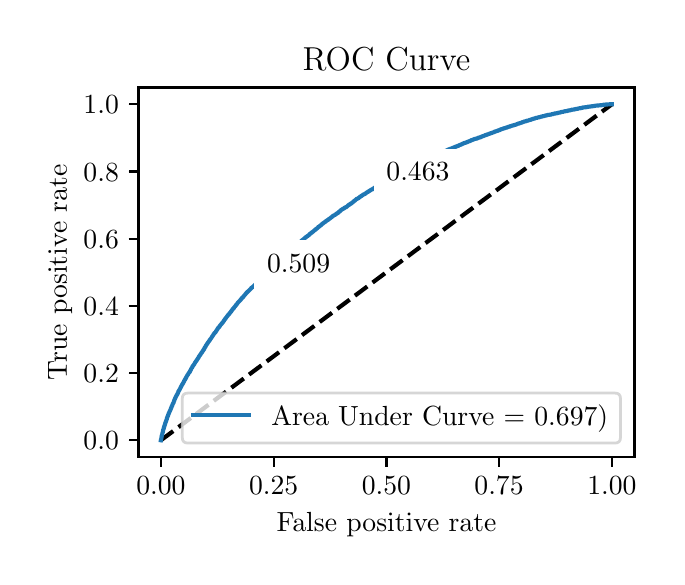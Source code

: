 \begingroup%
\makeatletter%
\begin{pgfpicture}%
\pgfpathrectangle{\pgfpointorigin}{\pgfqpoint{3.144in}{2.646in}}%
\pgfusepath{use as bounding box, clip}%
\begin{pgfscope}%
\pgfsetbuttcap%
\pgfsetmiterjoin%
\definecolor{currentfill}{rgb}{1.0,1.0,1.0}%
\pgfsetfillcolor{currentfill}%
\pgfsetlinewidth{0.0pt}%
\definecolor{currentstroke}{rgb}{1.0,1.0,1.0}%
\pgfsetstrokecolor{currentstroke}%
\pgfsetdash{}{0pt}%
\pgfpathmoveto{\pgfqpoint{0.0in}{0.0in}}%
\pgfpathlineto{\pgfqpoint{3.144in}{0.0in}}%
\pgfpathlineto{\pgfqpoint{3.144in}{2.646in}}%
\pgfpathlineto{\pgfqpoint{0.0in}{2.646in}}%
\pgfpathlineto{\pgfqpoint{0.0in}{0.0in}}%
\pgfpathclose%
\pgfusepath{fill}%
\end{pgfscope}%
\begin{pgfscope}%
\pgfsetbuttcap%
\pgfsetmiterjoin%
\definecolor{currentfill}{rgb}{1.0,1.0,1.0}%
\pgfsetfillcolor{currentfill}%
\pgfsetlinewidth{0.0pt}%
\definecolor{currentstroke}{rgb}{0.0,0.0,0.0}%
\pgfsetstrokecolor{currentstroke}%
\pgfsetstrokeopacity{0.0}%
\pgfsetdash{}{0pt}%
\pgfpathmoveto{\pgfqpoint{0.554in}{0.499in}}%
\pgfpathlineto{\pgfqpoint{3.034in}{0.499in}}%
\pgfpathlineto{\pgfqpoint{3.034in}{2.347in}}%
\pgfpathlineto{\pgfqpoint{0.554in}{2.347in}}%
\pgfpathlineto{\pgfqpoint{0.554in}{0.499in}}%
\pgfpathclose%
\pgfusepath{fill}%
\end{pgfscope}%
\begin{pgfscope}%
\pgfsetbuttcap%
\pgfsetroundjoin%
\definecolor{currentfill}{rgb}{0.0,0.0,0.0}%
\pgfsetfillcolor{currentfill}%
\pgfsetlinewidth{0.803pt}%
\definecolor{currentstroke}{rgb}{0.0,0.0,0.0}%
\pgfsetstrokecolor{currentstroke}%
\pgfsetdash{}{0pt}%
\pgfsys@defobject{currentmarker}{\pgfqpoint{0.0in}{-0.049in}}{\pgfqpoint{0.0in}{0.0in}}{%
\pgfpathmoveto{\pgfqpoint{0.0in}{0.0in}}%
\pgfpathlineto{\pgfqpoint{0.0in}{-0.049in}}%
\pgfusepath{stroke,fill}%
}%
\begin{pgfscope}%
\pgfsys@transformshift{0.666in}{0.499in}%
\pgfsys@useobject{currentmarker}{}%
\end{pgfscope}%
\end{pgfscope}%
\begin{pgfscope}%
\definecolor{textcolor}{rgb}{0.0,0.0,0.0}%
\pgfsetstrokecolor{textcolor}%
\pgfsetfillcolor{textcolor}%
\pgftext[x=0.666in,y=0.402in,,top]{\color{textcolor}\rmfamily\fontsize{10.0}{12.0}\selectfont \(\displaystyle {0.00}\)}%
\end{pgfscope}%
\begin{pgfscope}%
\pgfsetbuttcap%
\pgfsetroundjoin%
\definecolor{currentfill}{rgb}{0.0,0.0,0.0}%
\pgfsetfillcolor{currentfill}%
\pgfsetlinewidth{0.803pt}%
\definecolor{currentstroke}{rgb}{0.0,0.0,0.0}%
\pgfsetstrokecolor{currentstroke}%
\pgfsetdash{}{0pt}%
\pgfsys@defobject{currentmarker}{\pgfqpoint{0.0in}{-0.049in}}{\pgfqpoint{0.0in}{0.0in}}{%
\pgfpathmoveto{\pgfqpoint{0.0in}{0.0in}}%
\pgfpathlineto{\pgfqpoint{0.0in}{-0.049in}}%
\pgfusepath{stroke,fill}%
}%
\begin{pgfscope}%
\pgfsys@transformshift{1.23in}{0.499in}%
\pgfsys@useobject{currentmarker}{}%
\end{pgfscope}%
\end{pgfscope}%
\begin{pgfscope}%
\definecolor{textcolor}{rgb}{0.0,0.0,0.0}%
\pgfsetstrokecolor{textcolor}%
\pgfsetfillcolor{textcolor}%
\pgftext[x=1.23in,y=0.402in,,top]{\color{textcolor}\rmfamily\fontsize{10.0}{12.0}\selectfont \(\displaystyle {0.25}\)}%
\end{pgfscope}%
\begin{pgfscope}%
\pgfsetbuttcap%
\pgfsetroundjoin%
\definecolor{currentfill}{rgb}{0.0,0.0,0.0}%
\pgfsetfillcolor{currentfill}%
\pgfsetlinewidth{0.803pt}%
\definecolor{currentstroke}{rgb}{0.0,0.0,0.0}%
\pgfsetstrokecolor{currentstroke}%
\pgfsetdash{}{0pt}%
\pgfsys@defobject{currentmarker}{\pgfqpoint{0.0in}{-0.049in}}{\pgfqpoint{0.0in}{0.0in}}{%
\pgfpathmoveto{\pgfqpoint{0.0in}{0.0in}}%
\pgfpathlineto{\pgfqpoint{0.0in}{-0.049in}}%
\pgfusepath{stroke,fill}%
}%
\begin{pgfscope}%
\pgfsys@transformshift{1.794in}{0.499in}%
\pgfsys@useobject{currentmarker}{}%
\end{pgfscope}%
\end{pgfscope}%
\begin{pgfscope}%
\definecolor{textcolor}{rgb}{0.0,0.0,0.0}%
\pgfsetstrokecolor{textcolor}%
\pgfsetfillcolor{textcolor}%
\pgftext[x=1.794in,y=0.402in,,top]{\color{textcolor}\rmfamily\fontsize{10.0}{12.0}\selectfont \(\displaystyle {0.50}\)}%
\end{pgfscope}%
\begin{pgfscope}%
\pgfsetbuttcap%
\pgfsetroundjoin%
\definecolor{currentfill}{rgb}{0.0,0.0,0.0}%
\pgfsetfillcolor{currentfill}%
\pgfsetlinewidth{0.803pt}%
\definecolor{currentstroke}{rgb}{0.0,0.0,0.0}%
\pgfsetstrokecolor{currentstroke}%
\pgfsetdash{}{0pt}%
\pgfsys@defobject{currentmarker}{\pgfqpoint{0.0in}{-0.049in}}{\pgfqpoint{0.0in}{0.0in}}{%
\pgfpathmoveto{\pgfqpoint{0.0in}{0.0in}}%
\pgfpathlineto{\pgfqpoint{0.0in}{-0.049in}}%
\pgfusepath{stroke,fill}%
}%
\begin{pgfscope}%
\pgfsys@transformshift{2.357in}{0.499in}%
\pgfsys@useobject{currentmarker}{}%
\end{pgfscope}%
\end{pgfscope}%
\begin{pgfscope}%
\definecolor{textcolor}{rgb}{0.0,0.0,0.0}%
\pgfsetstrokecolor{textcolor}%
\pgfsetfillcolor{textcolor}%
\pgftext[x=2.357in,y=0.402in,,top]{\color{textcolor}\rmfamily\fontsize{10.0}{12.0}\selectfont \(\displaystyle {0.75}\)}%
\end{pgfscope}%
\begin{pgfscope}%
\pgfsetbuttcap%
\pgfsetroundjoin%
\definecolor{currentfill}{rgb}{0.0,0.0,0.0}%
\pgfsetfillcolor{currentfill}%
\pgfsetlinewidth{0.803pt}%
\definecolor{currentstroke}{rgb}{0.0,0.0,0.0}%
\pgfsetstrokecolor{currentstroke}%
\pgfsetdash{}{0pt}%
\pgfsys@defobject{currentmarker}{\pgfqpoint{0.0in}{-0.049in}}{\pgfqpoint{0.0in}{0.0in}}{%
\pgfpathmoveto{\pgfqpoint{0.0in}{0.0in}}%
\pgfpathlineto{\pgfqpoint{0.0in}{-0.049in}}%
\pgfusepath{stroke,fill}%
}%
\begin{pgfscope}%
\pgfsys@transformshift{2.921in}{0.499in}%
\pgfsys@useobject{currentmarker}{}%
\end{pgfscope}%
\end{pgfscope}%
\begin{pgfscope}%
\definecolor{textcolor}{rgb}{0.0,0.0,0.0}%
\pgfsetstrokecolor{textcolor}%
\pgfsetfillcolor{textcolor}%
\pgftext[x=2.921in,y=0.402in,,top]{\color{textcolor}\rmfamily\fontsize{10.0}{12.0}\selectfont \(\displaystyle {1.00}\)}%
\end{pgfscope}%
\begin{pgfscope}%
\definecolor{textcolor}{rgb}{0.0,0.0,0.0}%
\pgfsetstrokecolor{textcolor}%
\pgfsetfillcolor{textcolor}%
\pgftext[x=1.794in,y=0.223in,,top]{\color{textcolor}\rmfamily\fontsize{10.0}{12.0}\selectfont False positive rate}%
\end{pgfscope}%
\begin{pgfscope}%
\pgfsetbuttcap%
\pgfsetroundjoin%
\definecolor{currentfill}{rgb}{0.0,0.0,0.0}%
\pgfsetfillcolor{currentfill}%
\pgfsetlinewidth{0.803pt}%
\definecolor{currentstroke}{rgb}{0.0,0.0,0.0}%
\pgfsetstrokecolor{currentstroke}%
\pgfsetdash{}{0pt}%
\pgfsys@defobject{currentmarker}{\pgfqpoint{-0.049in}{0.0in}}{\pgfqpoint{-0.0in}{0.0in}}{%
\pgfpathmoveto{\pgfqpoint{-0.0in}{0.0in}}%
\pgfpathlineto{\pgfqpoint{-0.049in}{0.0in}}%
\pgfusepath{stroke,fill}%
}%
\begin{pgfscope}%
\pgfsys@transformshift{0.554in}{0.583in}%
\pgfsys@useobject{currentmarker}{}%
\end{pgfscope}%
\end{pgfscope}%
\begin{pgfscope}%
\definecolor{textcolor}{rgb}{0.0,0.0,0.0}%
\pgfsetstrokecolor{textcolor}%
\pgfsetfillcolor{textcolor}%
\pgftext[x=0.279in, y=0.535in, left, base]{\color{textcolor}\rmfamily\fontsize{10.0}{12.0}\selectfont \(\displaystyle {0.0}\)}%
\end{pgfscope}%
\begin{pgfscope}%
\pgfsetbuttcap%
\pgfsetroundjoin%
\definecolor{currentfill}{rgb}{0.0,0.0,0.0}%
\pgfsetfillcolor{currentfill}%
\pgfsetlinewidth{0.803pt}%
\definecolor{currentstroke}{rgb}{0.0,0.0,0.0}%
\pgfsetstrokecolor{currentstroke}%
\pgfsetdash{}{0pt}%
\pgfsys@defobject{currentmarker}{\pgfqpoint{-0.049in}{0.0in}}{\pgfqpoint{-0.0in}{0.0in}}{%
\pgfpathmoveto{\pgfqpoint{-0.0in}{0.0in}}%
\pgfpathlineto{\pgfqpoint{-0.049in}{0.0in}}%
\pgfusepath{stroke,fill}%
}%
\begin{pgfscope}%
\pgfsys@transformshift{0.554in}{0.919in}%
\pgfsys@useobject{currentmarker}{}%
\end{pgfscope}%
\end{pgfscope}%
\begin{pgfscope}%
\definecolor{textcolor}{rgb}{0.0,0.0,0.0}%
\pgfsetstrokecolor{textcolor}%
\pgfsetfillcolor{textcolor}%
\pgftext[x=0.279in, y=0.871in, left, base]{\color{textcolor}\rmfamily\fontsize{10.0}{12.0}\selectfont \(\displaystyle {0.2}\)}%
\end{pgfscope}%
\begin{pgfscope}%
\pgfsetbuttcap%
\pgfsetroundjoin%
\definecolor{currentfill}{rgb}{0.0,0.0,0.0}%
\pgfsetfillcolor{currentfill}%
\pgfsetlinewidth{0.803pt}%
\definecolor{currentstroke}{rgb}{0.0,0.0,0.0}%
\pgfsetstrokecolor{currentstroke}%
\pgfsetdash{}{0pt}%
\pgfsys@defobject{currentmarker}{\pgfqpoint{-0.049in}{0.0in}}{\pgfqpoint{-0.0in}{0.0in}}{%
\pgfpathmoveto{\pgfqpoint{-0.0in}{0.0in}}%
\pgfpathlineto{\pgfqpoint{-0.049in}{0.0in}}%
\pgfusepath{stroke,fill}%
}%
\begin{pgfscope}%
\pgfsys@transformshift{0.554in}{1.255in}%
\pgfsys@useobject{currentmarker}{}%
\end{pgfscope}%
\end{pgfscope}%
\begin{pgfscope}%
\definecolor{textcolor}{rgb}{0.0,0.0,0.0}%
\pgfsetstrokecolor{textcolor}%
\pgfsetfillcolor{textcolor}%
\pgftext[x=0.279in, y=1.207in, left, base]{\color{textcolor}\rmfamily\fontsize{10.0}{12.0}\selectfont \(\displaystyle {0.4}\)}%
\end{pgfscope}%
\begin{pgfscope}%
\pgfsetbuttcap%
\pgfsetroundjoin%
\definecolor{currentfill}{rgb}{0.0,0.0,0.0}%
\pgfsetfillcolor{currentfill}%
\pgfsetlinewidth{0.803pt}%
\definecolor{currentstroke}{rgb}{0.0,0.0,0.0}%
\pgfsetstrokecolor{currentstroke}%
\pgfsetdash{}{0pt}%
\pgfsys@defobject{currentmarker}{\pgfqpoint{-0.049in}{0.0in}}{\pgfqpoint{-0.0in}{0.0in}}{%
\pgfpathmoveto{\pgfqpoint{-0.0in}{0.0in}}%
\pgfpathlineto{\pgfqpoint{-0.049in}{0.0in}}%
\pgfusepath{stroke,fill}%
}%
\begin{pgfscope}%
\pgfsys@transformshift{0.554in}{1.591in}%
\pgfsys@useobject{currentmarker}{}%
\end{pgfscope}%
\end{pgfscope}%
\begin{pgfscope}%
\definecolor{textcolor}{rgb}{0.0,0.0,0.0}%
\pgfsetstrokecolor{textcolor}%
\pgfsetfillcolor{textcolor}%
\pgftext[x=0.279in, y=1.543in, left, base]{\color{textcolor}\rmfamily\fontsize{10.0}{12.0}\selectfont \(\displaystyle {0.6}\)}%
\end{pgfscope}%
\begin{pgfscope}%
\pgfsetbuttcap%
\pgfsetroundjoin%
\definecolor{currentfill}{rgb}{0.0,0.0,0.0}%
\pgfsetfillcolor{currentfill}%
\pgfsetlinewidth{0.803pt}%
\definecolor{currentstroke}{rgb}{0.0,0.0,0.0}%
\pgfsetstrokecolor{currentstroke}%
\pgfsetdash{}{0pt}%
\pgfsys@defobject{currentmarker}{\pgfqpoint{-0.049in}{0.0in}}{\pgfqpoint{-0.0in}{0.0in}}{%
\pgfpathmoveto{\pgfqpoint{-0.0in}{0.0in}}%
\pgfpathlineto{\pgfqpoint{-0.049in}{0.0in}}%
\pgfusepath{stroke,fill}%
}%
\begin{pgfscope}%
\pgfsys@transformshift{0.554in}{1.927in}%
\pgfsys@useobject{currentmarker}{}%
\end{pgfscope}%
\end{pgfscope}%
\begin{pgfscope}%
\definecolor{textcolor}{rgb}{0.0,0.0,0.0}%
\pgfsetstrokecolor{textcolor}%
\pgfsetfillcolor{textcolor}%
\pgftext[x=0.279in, y=1.879in, left, base]{\color{textcolor}\rmfamily\fontsize{10.0}{12.0}\selectfont \(\displaystyle {0.8}\)}%
\end{pgfscope}%
\begin{pgfscope}%
\pgfsetbuttcap%
\pgfsetroundjoin%
\definecolor{currentfill}{rgb}{0.0,0.0,0.0}%
\pgfsetfillcolor{currentfill}%
\pgfsetlinewidth{0.803pt}%
\definecolor{currentstroke}{rgb}{0.0,0.0,0.0}%
\pgfsetstrokecolor{currentstroke}%
\pgfsetdash{}{0pt}%
\pgfsys@defobject{currentmarker}{\pgfqpoint{-0.049in}{0.0in}}{\pgfqpoint{-0.0in}{0.0in}}{%
\pgfpathmoveto{\pgfqpoint{-0.0in}{0.0in}}%
\pgfpathlineto{\pgfqpoint{-0.049in}{0.0in}}%
\pgfusepath{stroke,fill}%
}%
\begin{pgfscope}%
\pgfsys@transformshift{0.554in}{2.263in}%
\pgfsys@useobject{currentmarker}{}%
\end{pgfscope}%
\end{pgfscope}%
\begin{pgfscope}%
\definecolor{textcolor}{rgb}{0.0,0.0,0.0}%
\pgfsetstrokecolor{textcolor}%
\pgfsetfillcolor{textcolor}%
\pgftext[x=0.279in, y=2.215in, left, base]{\color{textcolor}\rmfamily\fontsize{10.0}{12.0}\selectfont \(\displaystyle {1.0}\)}%
\end{pgfscope}%
\begin{pgfscope}%
\definecolor{textcolor}{rgb}{0.0,0.0,0.0}%
\pgfsetstrokecolor{textcolor}%
\pgfsetfillcolor{textcolor}%
\pgftext[x=0.223in,y=1.423in,,bottom,rotate=90.0]{\color{textcolor}\rmfamily\fontsize{10.0}{12.0}\selectfont True positive rate}%
\end{pgfscope}%
\begin{pgfscope}%
\pgfpathrectangle{\pgfqpoint{0.554in}{0.499in}}{\pgfqpoint{2.48in}{1.848in}}%
\pgfusepath{clip}%
\pgfsetbuttcap%
\pgfsetroundjoin%
\pgfsetlinewidth{1.506pt}%
\definecolor{currentstroke}{rgb}{0.0,0.0,0.0}%
\pgfsetstrokecolor{currentstroke}%
\pgfsetdash{{5.55pt}{2.4pt}}{0.0pt}%
\pgfpathmoveto{\pgfqpoint{0.666in}{0.583in}}%
\pgfpathlineto{\pgfqpoint{2.921in}{2.263in}}%
\pgfusepath{stroke}%
\end{pgfscope}%
\begin{pgfscope}%
\pgfpathrectangle{\pgfqpoint{0.554in}{0.499in}}{\pgfqpoint{2.48in}{1.848in}}%
\pgfusepath{clip}%
\pgfsetrectcap%
\pgfsetroundjoin%
\pgfsetlinewidth{1.506pt}%
\definecolor{currentstroke}{rgb}{0.122,0.467,0.706}%
\pgfsetstrokecolor{currentstroke}%
\pgfsetdash{}{0pt}%
\pgfpathmoveto{\pgfqpoint{0.666in}{0.583in}}%
\pgfpathlineto{\pgfqpoint{0.667in}{0.589in}}%
\pgfpathlineto{\pgfqpoint{0.668in}{0.59in}}%
\pgfpathlineto{\pgfqpoint{0.669in}{0.596in}}%
\pgfpathlineto{\pgfqpoint{0.669in}{0.597in}}%
\pgfpathlineto{\pgfqpoint{0.67in}{0.602in}}%
\pgfpathlineto{\pgfqpoint{0.67in}{0.603in}}%
\pgfpathlineto{\pgfqpoint{0.671in}{0.609in}}%
\pgfpathlineto{\pgfqpoint{0.672in}{0.61in}}%
\pgfpathlineto{\pgfqpoint{0.673in}{0.613in}}%
\pgfpathlineto{\pgfqpoint{0.673in}{0.614in}}%
\pgfpathlineto{\pgfqpoint{0.674in}{0.619in}}%
\pgfpathlineto{\pgfqpoint{0.674in}{0.62in}}%
\pgfpathlineto{\pgfqpoint{0.676in}{0.625in}}%
\pgfpathlineto{\pgfqpoint{0.676in}{0.626in}}%
\pgfpathlineto{\pgfqpoint{0.677in}{0.631in}}%
\pgfpathlineto{\pgfqpoint{0.677in}{0.632in}}%
\pgfpathlineto{\pgfqpoint{0.678in}{0.636in}}%
\pgfpathlineto{\pgfqpoint{0.679in}{0.637in}}%
\pgfpathlineto{\pgfqpoint{0.68in}{0.641in}}%
\pgfpathlineto{\pgfqpoint{0.68in}{0.642in}}%
\pgfpathlineto{\pgfqpoint{0.681in}{0.646in}}%
\pgfpathlineto{\pgfqpoint{0.681in}{0.647in}}%
\pgfpathlineto{\pgfqpoint{0.682in}{0.65in}}%
\pgfpathlineto{\pgfqpoint{0.683in}{0.651in}}%
\pgfpathlineto{\pgfqpoint{0.684in}{0.654in}}%
\pgfpathlineto{\pgfqpoint{0.684in}{0.655in}}%
\pgfpathlineto{\pgfqpoint{0.685in}{0.659in}}%
\pgfpathlineto{\pgfqpoint{0.685in}{0.66in}}%
\pgfpathlineto{\pgfqpoint{0.687in}{0.663in}}%
\pgfpathlineto{\pgfqpoint{0.687in}{0.664in}}%
\pgfpathlineto{\pgfqpoint{0.688in}{0.668in}}%
\pgfpathlineto{\pgfqpoint{0.688in}{0.669in}}%
\pgfpathlineto{\pgfqpoint{0.689in}{0.672in}}%
\pgfpathlineto{\pgfqpoint{0.69in}{0.673in}}%
\pgfpathlineto{\pgfqpoint{0.691in}{0.676in}}%
\pgfpathlineto{\pgfqpoint{0.691in}{0.677in}}%
\pgfpathlineto{\pgfqpoint{0.693in}{0.681in}}%
\pgfpathlineto{\pgfqpoint{0.693in}{0.682in}}%
\pgfpathlineto{\pgfqpoint{0.694in}{0.685in}}%
\pgfpathlineto{\pgfqpoint{0.695in}{0.686in}}%
\pgfpathlineto{\pgfqpoint{0.696in}{0.691in}}%
\pgfpathlineto{\pgfqpoint{0.696in}{0.692in}}%
\pgfpathlineto{\pgfqpoint{0.697in}{0.696in}}%
\pgfpathlineto{\pgfqpoint{0.698in}{0.697in}}%
\pgfpathlineto{\pgfqpoint{0.699in}{0.7in}}%
\pgfpathlineto{\pgfqpoint{0.699in}{0.701in}}%
\pgfpathlineto{\pgfqpoint{0.7in}{0.703in}}%
\pgfpathlineto{\pgfqpoint{0.701in}{0.704in}}%
\pgfpathlineto{\pgfqpoint{0.702in}{0.707in}}%
\pgfpathlineto{\pgfqpoint{0.702in}{0.708in}}%
\pgfpathlineto{\pgfqpoint{0.703in}{0.711in}}%
\pgfpathlineto{\pgfqpoint{0.704in}{0.712in}}%
\pgfpathlineto{\pgfqpoint{0.705in}{0.715in}}%
\pgfpathlineto{\pgfqpoint{0.705in}{0.716in}}%
\pgfpathlineto{\pgfqpoint{0.706in}{0.719in}}%
\pgfpathlineto{\pgfqpoint{0.707in}{0.72in}}%
\pgfpathlineto{\pgfqpoint{0.707in}{0.72in}}%
\pgfpathlineto{\pgfqpoint{0.708in}{0.722in}}%
\pgfpathlineto{\pgfqpoint{0.708in}{0.723in}}%
\pgfpathlineto{\pgfqpoint{0.709in}{0.726in}}%
\pgfpathlineto{\pgfqpoint{0.71in}{0.727in}}%
\pgfpathlineto{\pgfqpoint{0.711in}{0.73in}}%
\pgfpathlineto{\pgfqpoint{0.711in}{0.731in}}%
\pgfpathlineto{\pgfqpoint{0.712in}{0.732in}}%
\pgfpathlineto{\pgfqpoint{0.713in}{0.733in}}%
\pgfpathlineto{\pgfqpoint{0.715in}{0.739in}}%
\pgfpathlineto{\pgfqpoint{0.716in}{0.741in}}%
\pgfpathlineto{\pgfqpoint{0.717in}{0.744in}}%
\pgfpathlineto{\pgfqpoint{0.718in}{0.746in}}%
\pgfpathlineto{\pgfqpoint{0.719in}{0.748in}}%
\pgfpathlineto{\pgfqpoint{0.719in}{0.749in}}%
\pgfpathlineto{\pgfqpoint{0.72in}{0.752in}}%
\pgfpathlineto{\pgfqpoint{0.721in}{0.753in}}%
\pgfpathlineto{\pgfqpoint{0.722in}{0.756in}}%
\pgfpathlineto{\pgfqpoint{0.723in}{0.757in}}%
\pgfpathlineto{\pgfqpoint{0.724in}{0.761in}}%
\pgfpathlineto{\pgfqpoint{0.724in}{0.762in}}%
\pgfpathlineto{\pgfqpoint{0.726in}{0.766in}}%
\pgfpathlineto{\pgfqpoint{0.727in}{0.767in}}%
\pgfpathlineto{\pgfqpoint{0.728in}{0.769in}}%
\pgfpathlineto{\pgfqpoint{0.729in}{0.77in}}%
\pgfpathlineto{\pgfqpoint{0.73in}{0.773in}}%
\pgfpathlineto{\pgfqpoint{0.73in}{0.774in}}%
\pgfpathlineto{\pgfqpoint{0.731in}{0.777in}}%
\pgfpathlineto{\pgfqpoint{0.732in}{0.778in}}%
\pgfpathlineto{\pgfqpoint{0.733in}{0.782in}}%
\pgfpathlineto{\pgfqpoint{0.733in}{0.783in}}%
\pgfpathlineto{\pgfqpoint{0.734in}{0.786in}}%
\pgfpathlineto{\pgfqpoint{0.735in}{0.787in}}%
\pgfpathlineto{\pgfqpoint{0.736in}{0.79in}}%
\pgfpathlineto{\pgfqpoint{0.737in}{0.791in}}%
\pgfpathlineto{\pgfqpoint{0.738in}{0.795in}}%
\pgfpathlineto{\pgfqpoint{0.739in}{0.796in}}%
\pgfpathlineto{\pgfqpoint{0.74in}{0.798in}}%
\pgfpathlineto{\pgfqpoint{0.74in}{0.799in}}%
\pgfpathlineto{\pgfqpoint{0.742in}{0.803in}}%
\pgfpathlineto{\pgfqpoint{0.743in}{0.804in}}%
\pgfpathlineto{\pgfqpoint{0.744in}{0.807in}}%
\pgfpathlineto{\pgfqpoint{0.745in}{0.808in}}%
\pgfpathlineto{\pgfqpoint{0.746in}{0.81in}}%
\pgfpathlineto{\pgfqpoint{0.747in}{0.811in}}%
\pgfpathlineto{\pgfqpoint{0.748in}{0.813in}}%
\pgfpathlineto{\pgfqpoint{0.749in}{0.814in}}%
\pgfpathlineto{\pgfqpoint{0.75in}{0.817in}}%
\pgfpathlineto{\pgfqpoint{0.75in}{0.818in}}%
\pgfpathlineto{\pgfqpoint{0.751in}{0.82in}}%
\pgfpathlineto{\pgfqpoint{0.752in}{0.821in}}%
\pgfpathlineto{\pgfqpoint{0.753in}{0.824in}}%
\pgfpathlineto{\pgfqpoint{0.753in}{0.825in}}%
\pgfpathlineto{\pgfqpoint{0.754in}{0.828in}}%
\pgfpathlineto{\pgfqpoint{0.755in}{0.829in}}%
\pgfpathlineto{\pgfqpoint{0.756in}{0.831in}}%
\pgfpathlineto{\pgfqpoint{0.757in}{0.832in}}%
\pgfpathlineto{\pgfqpoint{0.758in}{0.834in}}%
\pgfpathlineto{\pgfqpoint{0.759in}{0.835in}}%
\pgfpathlineto{\pgfqpoint{0.761in}{0.839in}}%
\pgfpathlineto{\pgfqpoint{0.762in}{0.841in}}%
\pgfpathlineto{\pgfqpoint{0.763in}{0.843in}}%
\pgfpathlineto{\pgfqpoint{0.763in}{0.844in}}%
\pgfpathlineto{\pgfqpoint{0.765in}{0.846in}}%
\pgfpathlineto{\pgfqpoint{0.765in}{0.847in}}%
\pgfpathlineto{\pgfqpoint{0.767in}{0.85in}}%
\pgfpathlineto{\pgfqpoint{0.767in}{0.851in}}%
\pgfpathlineto{\pgfqpoint{0.768in}{0.853in}}%
\pgfpathlineto{\pgfqpoint{0.769in}{0.854in}}%
\pgfpathlineto{\pgfqpoint{0.77in}{0.856in}}%
\pgfpathlineto{\pgfqpoint{0.77in}{0.857in}}%
\pgfpathlineto{\pgfqpoint{0.771in}{0.859in}}%
\pgfpathlineto{\pgfqpoint{0.772in}{0.861in}}%
\pgfpathlineto{\pgfqpoint{0.773in}{0.862in}}%
\pgfpathlineto{\pgfqpoint{0.774in}{0.863in}}%
\pgfpathlineto{\pgfqpoint{0.775in}{0.866in}}%
\pgfpathlineto{\pgfqpoint{0.776in}{0.867in}}%
\pgfpathlineto{\pgfqpoint{0.777in}{0.869in}}%
\pgfpathlineto{\pgfqpoint{0.778in}{0.87in}}%
\pgfpathlineto{\pgfqpoint{0.779in}{0.871in}}%
\pgfpathlineto{\pgfqpoint{0.779in}{0.872in}}%
\pgfpathlineto{\pgfqpoint{0.78in}{0.874in}}%
\pgfpathlineto{\pgfqpoint{0.78in}{0.874in}}%
\pgfpathlineto{\pgfqpoint{0.781in}{0.876in}}%
\pgfpathlineto{\pgfqpoint{0.782in}{0.878in}}%
\pgfpathlineto{\pgfqpoint{0.782in}{0.879in}}%
\pgfpathlineto{\pgfqpoint{0.783in}{0.881in}}%
\pgfpathlineto{\pgfqpoint{0.784in}{0.881in}}%
\pgfpathlineto{\pgfqpoint{0.784in}{0.882in}}%
\pgfpathlineto{\pgfqpoint{0.785in}{0.884in}}%
\pgfpathlineto{\pgfqpoint{0.786in}{0.885in}}%
\pgfpathlineto{\pgfqpoint{0.787in}{0.887in}}%
\pgfpathlineto{\pgfqpoint{0.788in}{0.888in}}%
\pgfpathlineto{\pgfqpoint{0.789in}{0.89in}}%
\pgfpathlineto{\pgfqpoint{0.789in}{0.891in}}%
\pgfpathlineto{\pgfqpoint{0.79in}{0.893in}}%
\pgfpathlineto{\pgfqpoint{0.791in}{0.894in}}%
\pgfpathlineto{\pgfqpoint{0.793in}{0.897in}}%
\pgfpathlineto{\pgfqpoint{0.793in}{0.898in}}%
\pgfpathlineto{\pgfqpoint{0.794in}{0.9in}}%
\pgfpathlineto{\pgfqpoint{0.795in}{0.902in}}%
\pgfpathlineto{\pgfqpoint{0.796in}{0.903in}}%
\pgfpathlineto{\pgfqpoint{0.796in}{0.905in}}%
\pgfpathlineto{\pgfqpoint{0.797in}{0.906in}}%
\pgfpathlineto{\pgfqpoint{0.797in}{0.906in}}%
\pgfpathlineto{\pgfqpoint{0.798in}{0.907in}}%
\pgfpathlineto{\pgfqpoint{0.799in}{0.909in}}%
\pgfpathlineto{\pgfqpoint{0.8in}{0.91in}}%
\pgfpathlineto{\pgfqpoint{0.801in}{0.911in}}%
\pgfpathlineto{\pgfqpoint{0.802in}{0.913in}}%
\pgfpathlineto{\pgfqpoint{0.803in}{0.915in}}%
\pgfpathlineto{\pgfqpoint{0.804in}{0.916in}}%
\pgfpathlineto{\pgfqpoint{0.805in}{0.919in}}%
\pgfpathlineto{\pgfqpoint{0.805in}{0.92in}}%
\pgfpathlineto{\pgfqpoint{0.807in}{0.921in}}%
\pgfpathlineto{\pgfqpoint{0.807in}{0.921in}}%
\pgfpathlineto{\pgfqpoint{0.807in}{0.922in}}%
\pgfpathlineto{\pgfqpoint{0.808in}{0.923in}}%
\pgfpathlineto{\pgfqpoint{0.81in}{0.924in}}%
\pgfpathlineto{\pgfqpoint{0.811in}{0.926in}}%
\pgfpathlineto{\pgfqpoint{0.811in}{0.927in}}%
\pgfpathlineto{\pgfqpoint{0.813in}{0.931in}}%
\pgfpathlineto{\pgfqpoint{0.813in}{0.932in}}%
\pgfpathlineto{\pgfqpoint{0.814in}{0.933in}}%
\pgfpathlineto{\pgfqpoint{0.815in}{0.934in}}%
\pgfpathlineto{\pgfqpoint{0.816in}{0.936in}}%
\pgfpathlineto{\pgfqpoint{0.816in}{0.938in}}%
\pgfpathlineto{\pgfqpoint{0.818in}{0.94in}}%
\pgfpathlineto{\pgfqpoint{0.818in}{0.941in}}%
\pgfpathlineto{\pgfqpoint{0.82in}{0.942in}}%
\pgfpathlineto{\pgfqpoint{0.82in}{0.943in}}%
\pgfpathlineto{\pgfqpoint{0.821in}{0.945in}}%
\pgfpathlineto{\pgfqpoint{0.822in}{0.946in}}%
\pgfpathlineto{\pgfqpoint{0.823in}{0.948in}}%
\pgfpathlineto{\pgfqpoint{0.823in}{0.949in}}%
\pgfpathlineto{\pgfqpoint{0.824in}{0.952in}}%
\pgfpathlineto{\pgfqpoint{0.825in}{0.953in}}%
\pgfpathlineto{\pgfqpoint{0.826in}{0.954in}}%
\pgfpathlineto{\pgfqpoint{0.827in}{0.955in}}%
\pgfpathlineto{\pgfqpoint{0.828in}{0.957in}}%
\pgfpathlineto{\pgfqpoint{0.829in}{0.958in}}%
\pgfpathlineto{\pgfqpoint{0.83in}{0.96in}}%
\pgfpathlineto{\pgfqpoint{0.831in}{0.961in}}%
\pgfpathlineto{\pgfqpoint{0.832in}{0.962in}}%
\pgfpathlineto{\pgfqpoint{0.833in}{0.963in}}%
\pgfpathlineto{\pgfqpoint{0.834in}{0.966in}}%
\pgfpathlineto{\pgfqpoint{0.834in}{0.967in}}%
\pgfpathlineto{\pgfqpoint{0.836in}{0.969in}}%
\pgfpathlineto{\pgfqpoint{0.836in}{0.97in}}%
\pgfpathlineto{\pgfqpoint{0.837in}{0.971in}}%
\pgfpathlineto{\pgfqpoint{0.838in}{0.973in}}%
\pgfpathlineto{\pgfqpoint{0.839in}{0.974in}}%
\pgfpathlineto{\pgfqpoint{0.84in}{0.975in}}%
\pgfpathlineto{\pgfqpoint{0.841in}{0.977in}}%
\pgfpathlineto{\pgfqpoint{0.842in}{0.978in}}%
\pgfpathlineto{\pgfqpoint{0.843in}{0.98in}}%
\pgfpathlineto{\pgfqpoint{0.844in}{0.981in}}%
\pgfpathlineto{\pgfqpoint{0.845in}{0.982in}}%
\pgfpathlineto{\pgfqpoint{0.846in}{0.984in}}%
\pgfpathlineto{\pgfqpoint{0.847in}{0.986in}}%
\pgfpathlineto{\pgfqpoint{0.848in}{0.987in}}%
\pgfpathlineto{\pgfqpoint{0.849in}{0.989in}}%
\pgfpathlineto{\pgfqpoint{0.85in}{0.99in}}%
\pgfpathlineto{\pgfqpoint{0.851in}{0.992in}}%
\pgfpathlineto{\pgfqpoint{0.852in}{0.993in}}%
\pgfpathlineto{\pgfqpoint{0.853in}{0.995in}}%
\pgfpathlineto{\pgfqpoint{0.854in}{0.996in}}%
\pgfpathlineto{\pgfqpoint{0.855in}{0.998in}}%
\pgfpathlineto{\pgfqpoint{0.855in}{0.999in}}%
\pgfpathlineto{\pgfqpoint{0.856in}{1.001in}}%
\pgfpathlineto{\pgfqpoint{0.857in}{1.001in}}%
\pgfpathlineto{\pgfqpoint{0.857in}{1.002in}}%
\pgfpathlineto{\pgfqpoint{0.858in}{1.004in}}%
\pgfpathlineto{\pgfqpoint{0.859in}{1.005in}}%
\pgfpathlineto{\pgfqpoint{0.86in}{1.007in}}%
\pgfpathlineto{\pgfqpoint{0.861in}{1.008in}}%
\pgfpathlineto{\pgfqpoint{0.862in}{1.009in}}%
\pgfpathlineto{\pgfqpoint{0.863in}{1.01in}}%
\pgfpathlineto{\pgfqpoint{0.864in}{1.012in}}%
\pgfpathlineto{\pgfqpoint{0.865in}{1.013in}}%
\pgfpathlineto{\pgfqpoint{0.866in}{1.014in}}%
\pgfpathlineto{\pgfqpoint{0.866in}{1.016in}}%
\pgfpathlineto{\pgfqpoint{0.867in}{1.017in}}%
\pgfpathlineto{\pgfqpoint{0.868in}{1.018in}}%
\pgfpathlineto{\pgfqpoint{0.869in}{1.02in}}%
\pgfpathlineto{\pgfqpoint{0.87in}{1.021in}}%
\pgfpathlineto{\pgfqpoint{0.872in}{1.023in}}%
\pgfpathlineto{\pgfqpoint{0.872in}{1.024in}}%
\pgfpathlineto{\pgfqpoint{0.873in}{1.026in}}%
\pgfpathlineto{\pgfqpoint{0.874in}{1.027in}}%
\pgfpathlineto{\pgfqpoint{0.875in}{1.029in}}%
\pgfpathlineto{\pgfqpoint{0.876in}{1.03in}}%
\pgfpathlineto{\pgfqpoint{0.877in}{1.032in}}%
\pgfpathlineto{\pgfqpoint{0.877in}{1.033in}}%
\pgfpathlineto{\pgfqpoint{0.878in}{1.034in}}%
\pgfpathlineto{\pgfqpoint{0.88in}{1.035in}}%
\pgfpathlineto{\pgfqpoint{0.881in}{1.037in}}%
\pgfpathlineto{\pgfqpoint{0.882in}{1.038in}}%
\pgfpathlineto{\pgfqpoint{0.883in}{1.041in}}%
\pgfpathlineto{\pgfqpoint{0.883in}{1.042in}}%
\pgfpathlineto{\pgfqpoint{0.884in}{1.044in}}%
\pgfpathlineto{\pgfqpoint{0.885in}{1.045in}}%
\pgfpathlineto{\pgfqpoint{0.886in}{1.047in}}%
\pgfpathlineto{\pgfqpoint{0.887in}{1.048in}}%
\pgfpathlineto{\pgfqpoint{0.888in}{1.05in}}%
\pgfpathlineto{\pgfqpoint{0.889in}{1.051in}}%
\pgfpathlineto{\pgfqpoint{0.89in}{1.053in}}%
\pgfpathlineto{\pgfqpoint{0.89in}{1.053in}}%
\pgfpathlineto{\pgfqpoint{0.89in}{1.054in}}%
\pgfpathlineto{\pgfqpoint{0.891in}{1.056in}}%
\pgfpathlineto{\pgfqpoint{0.891in}{1.056in}}%
\pgfpathlineto{\pgfqpoint{0.892in}{1.057in}}%
\pgfpathlineto{\pgfqpoint{0.893in}{1.059in}}%
\pgfpathlineto{\pgfqpoint{0.894in}{1.06in}}%
\pgfpathlineto{\pgfqpoint{0.895in}{1.062in}}%
\pgfpathlineto{\pgfqpoint{0.896in}{1.063in}}%
\pgfpathlineto{\pgfqpoint{0.897in}{1.065in}}%
\pgfpathlineto{\pgfqpoint{0.898in}{1.066in}}%
\pgfpathlineto{\pgfqpoint{0.899in}{1.068in}}%
\pgfpathlineto{\pgfqpoint{0.9in}{1.069in}}%
\pgfpathlineto{\pgfqpoint{0.901in}{1.071in}}%
\pgfpathlineto{\pgfqpoint{0.901in}{1.071in}}%
\pgfpathlineto{\pgfqpoint{0.902in}{1.072in}}%
\pgfpathlineto{\pgfqpoint{0.904in}{1.075in}}%
\pgfpathlineto{\pgfqpoint{0.904in}{1.076in}}%
\pgfpathlineto{\pgfqpoint{0.906in}{1.077in}}%
\pgfpathlineto{\pgfqpoint{0.906in}{1.078in}}%
\pgfpathlineto{\pgfqpoint{0.908in}{1.08in}}%
\pgfpathlineto{\pgfqpoint{0.908in}{1.081in}}%
\pgfpathlineto{\pgfqpoint{0.909in}{1.082in}}%
\pgfpathlineto{\pgfqpoint{0.909in}{1.082in}}%
\pgfpathlineto{\pgfqpoint{0.91in}{1.083in}}%
\pgfpathlineto{\pgfqpoint{0.911in}{1.085in}}%
\pgfpathlineto{\pgfqpoint{0.911in}{1.085in}}%
\pgfpathlineto{\pgfqpoint{0.912in}{1.086in}}%
\pgfpathlineto{\pgfqpoint{0.913in}{1.088in}}%
\pgfpathlineto{\pgfqpoint{0.914in}{1.089in}}%
\pgfpathlineto{\pgfqpoint{0.915in}{1.09in}}%
\pgfpathlineto{\pgfqpoint{0.916in}{1.091in}}%
\pgfpathlineto{\pgfqpoint{0.917in}{1.094in}}%
\pgfpathlineto{\pgfqpoint{0.917in}{1.095in}}%
\pgfpathlineto{\pgfqpoint{0.919in}{1.096in}}%
\pgfpathlineto{\pgfqpoint{0.919in}{1.097in}}%
\pgfpathlineto{\pgfqpoint{0.92in}{1.098in}}%
\pgfpathlineto{\pgfqpoint{0.92in}{1.098in}}%
\pgfpathlineto{\pgfqpoint{0.921in}{1.099in}}%
\pgfpathlineto{\pgfqpoint{0.922in}{1.101in}}%
\pgfpathlineto{\pgfqpoint{0.923in}{1.102in}}%
\pgfpathlineto{\pgfqpoint{0.924in}{1.104in}}%
\pgfpathlineto{\pgfqpoint{0.924in}{1.104in}}%
\pgfpathlineto{\pgfqpoint{0.925in}{1.105in}}%
\pgfpathlineto{\pgfqpoint{0.926in}{1.107in}}%
\pgfpathlineto{\pgfqpoint{0.926in}{1.108in}}%
\pgfpathlineto{\pgfqpoint{0.928in}{1.109in}}%
\pgfpathlineto{\pgfqpoint{0.928in}{1.11in}}%
\pgfpathlineto{\pgfqpoint{0.929in}{1.112in}}%
\pgfpathlineto{\pgfqpoint{0.93in}{1.113in}}%
\pgfpathlineto{\pgfqpoint{0.931in}{1.115in}}%
\pgfpathlineto{\pgfqpoint{0.932in}{1.116in}}%
\pgfpathlineto{\pgfqpoint{0.933in}{1.117in}}%
\pgfpathlineto{\pgfqpoint{0.933in}{1.118in}}%
\pgfpathlineto{\pgfqpoint{0.934in}{1.119in}}%
\pgfpathlineto{\pgfqpoint{0.936in}{1.12in}}%
\pgfpathlineto{\pgfqpoint{0.937in}{1.122in}}%
\pgfpathlineto{\pgfqpoint{0.939in}{1.123in}}%
\pgfpathlineto{\pgfqpoint{0.94in}{1.124in}}%
\pgfpathlineto{\pgfqpoint{0.94in}{1.125in}}%
\pgfpathlineto{\pgfqpoint{0.941in}{1.127in}}%
\pgfpathlineto{\pgfqpoint{0.942in}{1.128in}}%
\pgfpathlineto{\pgfqpoint{0.943in}{1.13in}}%
\pgfpathlineto{\pgfqpoint{0.944in}{1.131in}}%
\pgfpathlineto{\pgfqpoint{0.945in}{1.133in}}%
\pgfpathlineto{\pgfqpoint{0.945in}{1.134in}}%
\pgfpathlineto{\pgfqpoint{0.947in}{1.136in}}%
\pgfpathlineto{\pgfqpoint{0.948in}{1.137in}}%
\pgfpathlineto{\pgfqpoint{0.949in}{1.138in}}%
\pgfpathlineto{\pgfqpoint{0.949in}{1.139in}}%
\pgfpathlineto{\pgfqpoint{0.95in}{1.141in}}%
\pgfpathlineto{\pgfqpoint{0.951in}{1.142in}}%
\pgfpathlineto{\pgfqpoint{0.952in}{1.144in}}%
\pgfpathlineto{\pgfqpoint{0.953in}{1.145in}}%
\pgfpathlineto{\pgfqpoint{0.954in}{1.146in}}%
\pgfpathlineto{\pgfqpoint{0.955in}{1.148in}}%
\pgfpathlineto{\pgfqpoint{0.957in}{1.149in}}%
\pgfpathlineto{\pgfqpoint{0.958in}{1.15in}}%
\pgfpathlineto{\pgfqpoint{0.959in}{1.152in}}%
\pgfpathlineto{\pgfqpoint{0.959in}{1.152in}}%
\pgfpathlineto{\pgfqpoint{0.96in}{1.153in}}%
\pgfpathlineto{\pgfqpoint{0.961in}{1.155in}}%
\pgfpathlineto{\pgfqpoint{0.962in}{1.156in}}%
\pgfpathlineto{\pgfqpoint{0.963in}{1.158in}}%
\pgfpathlineto{\pgfqpoint{0.964in}{1.159in}}%
\pgfpathlineto{\pgfqpoint{0.965in}{1.16in}}%
\pgfpathlineto{\pgfqpoint{0.966in}{1.161in}}%
\pgfpathlineto{\pgfqpoint{0.967in}{1.162in}}%
\pgfpathlineto{\pgfqpoint{0.968in}{1.163in}}%
\pgfpathlineto{\pgfqpoint{0.969in}{1.165in}}%
\pgfpathlineto{\pgfqpoint{0.97in}{1.166in}}%
\pgfpathlineto{\pgfqpoint{0.971in}{1.167in}}%
\pgfpathlineto{\pgfqpoint{0.972in}{1.168in}}%
\pgfpathlineto{\pgfqpoint{0.973in}{1.17in}}%
\pgfpathlineto{\pgfqpoint{0.974in}{1.171in}}%
\pgfpathlineto{\pgfqpoint{0.975in}{1.172in}}%
\pgfpathlineto{\pgfqpoint{0.976in}{1.173in}}%
\pgfpathlineto{\pgfqpoint{0.977in}{1.174in}}%
\pgfpathlineto{\pgfqpoint{0.977in}{1.175in}}%
\pgfpathlineto{\pgfqpoint{0.979in}{1.177in}}%
\pgfpathlineto{\pgfqpoint{0.979in}{1.178in}}%
\pgfpathlineto{\pgfqpoint{0.98in}{1.179in}}%
\pgfpathlineto{\pgfqpoint{0.981in}{1.18in}}%
\pgfpathlineto{\pgfqpoint{0.982in}{1.182in}}%
\pgfpathlineto{\pgfqpoint{0.983in}{1.183in}}%
\pgfpathlineto{\pgfqpoint{0.984in}{1.184in}}%
\pgfpathlineto{\pgfqpoint{0.984in}{1.184in}}%
\pgfpathlineto{\pgfqpoint{0.984in}{1.185in}}%
\pgfpathlineto{\pgfqpoint{0.985in}{1.187in}}%
\pgfpathlineto{\pgfqpoint{0.986in}{1.188in}}%
\pgfpathlineto{\pgfqpoint{0.986in}{1.188in}}%
\pgfpathlineto{\pgfqpoint{0.988in}{1.19in}}%
\pgfpathlineto{\pgfqpoint{0.989in}{1.191in}}%
\pgfpathlineto{\pgfqpoint{0.99in}{1.192in}}%
\pgfpathlineto{\pgfqpoint{0.99in}{1.193in}}%
\pgfpathlineto{\pgfqpoint{0.992in}{1.196in}}%
\pgfpathlineto{\pgfqpoint{0.992in}{1.196in}}%
\pgfpathlineto{\pgfqpoint{0.993in}{1.197in}}%
\pgfpathlineto{\pgfqpoint{0.994in}{1.199in}}%
\pgfpathlineto{\pgfqpoint{0.994in}{1.2in}}%
\pgfpathlineto{\pgfqpoint{0.996in}{1.201in}}%
\pgfpathlineto{\pgfqpoint{0.997in}{1.202in}}%
\pgfpathlineto{\pgfqpoint{0.998in}{1.204in}}%
\pgfpathlineto{\pgfqpoint{0.998in}{1.204in}}%
\pgfpathlineto{\pgfqpoint{0.999in}{1.205in}}%
\pgfpathlineto{\pgfqpoint{1.0in}{1.206in}}%
\pgfpathlineto{\pgfqpoint{1.001in}{1.207in}}%
\pgfpathlineto{\pgfqpoint{1.002in}{1.209in}}%
\pgfpathlineto{\pgfqpoint{1.003in}{1.21in}}%
\pgfpathlineto{\pgfqpoint{1.004in}{1.211in}}%
\pgfpathlineto{\pgfqpoint{1.005in}{1.212in}}%
\pgfpathlineto{\pgfqpoint{1.006in}{1.213in}}%
\pgfpathlineto{\pgfqpoint{1.007in}{1.214in}}%
\pgfpathlineto{\pgfqpoint{1.008in}{1.216in}}%
\pgfpathlineto{\pgfqpoint{1.009in}{1.217in}}%
\pgfpathlineto{\pgfqpoint{1.01in}{1.218in}}%
\pgfpathlineto{\pgfqpoint{1.011in}{1.22in}}%
\pgfpathlineto{\pgfqpoint{1.012in}{1.221in}}%
\pgfpathlineto{\pgfqpoint{1.013in}{1.222in}}%
\pgfpathlineto{\pgfqpoint{1.014in}{1.223in}}%
\pgfpathlineto{\pgfqpoint{1.016in}{1.224in}}%
\pgfpathlineto{\pgfqpoint{1.017in}{1.226in}}%
\pgfpathlineto{\pgfqpoint{1.017in}{1.226in}}%
\pgfpathlineto{\pgfqpoint{1.017in}{1.227in}}%
\pgfpathlineto{\pgfqpoint{1.018in}{1.229in}}%
\pgfpathlineto{\pgfqpoint{1.018in}{1.229in}}%
\pgfpathlineto{\pgfqpoint{1.019in}{1.23in}}%
\pgfpathlineto{\pgfqpoint{1.021in}{1.232in}}%
\pgfpathlineto{\pgfqpoint{1.021in}{1.232in}}%
\pgfpathlineto{\pgfqpoint{1.021in}{1.233in}}%
\pgfpathlineto{\pgfqpoint{1.022in}{1.234in}}%
\pgfpathlineto{\pgfqpoint{1.022in}{1.234in}}%
\pgfpathlineto{\pgfqpoint{1.023in}{1.235in}}%
\pgfpathlineto{\pgfqpoint{1.024in}{1.237in}}%
\pgfpathlineto{\pgfqpoint{1.025in}{1.238in}}%
\pgfpathlineto{\pgfqpoint{1.026in}{1.24in}}%
\pgfpathlineto{\pgfqpoint{1.028in}{1.241in}}%
\pgfpathlineto{\pgfqpoint{1.029in}{1.242in}}%
\pgfpathlineto{\pgfqpoint{1.03in}{1.243in}}%
\pgfpathlineto{\pgfqpoint{1.031in}{1.245in}}%
\pgfpathlineto{\pgfqpoint{1.032in}{1.246in}}%
\pgfpathlineto{\pgfqpoint{1.033in}{1.248in}}%
\pgfpathlineto{\pgfqpoint{1.034in}{1.249in}}%
\pgfpathlineto{\pgfqpoint{1.035in}{1.25in}}%
\pgfpathlineto{\pgfqpoint{1.036in}{1.251in}}%
\pgfpathlineto{\pgfqpoint{1.037in}{1.252in}}%
\pgfpathlineto{\pgfqpoint{1.037in}{1.252in}}%
\pgfpathlineto{\pgfqpoint{1.038in}{1.253in}}%
\pgfpathlineto{\pgfqpoint{1.039in}{1.255in}}%
\pgfpathlineto{\pgfqpoint{1.039in}{1.256in}}%
\pgfpathlineto{\pgfqpoint{1.04in}{1.257in}}%
\pgfpathlineto{\pgfqpoint{1.041in}{1.258in}}%
\pgfpathlineto{\pgfqpoint{1.042in}{1.259in}}%
\pgfpathlineto{\pgfqpoint{1.043in}{1.26in}}%
\pgfpathlineto{\pgfqpoint{1.044in}{1.262in}}%
\pgfpathlineto{\pgfqpoint{1.046in}{1.263in}}%
\pgfpathlineto{\pgfqpoint{1.047in}{1.265in}}%
\pgfpathlineto{\pgfqpoint{1.047in}{1.265in}}%
\pgfpathlineto{\pgfqpoint{1.048in}{1.266in}}%
\pgfpathlineto{\pgfqpoint{1.049in}{1.267in}}%
\pgfpathlineto{\pgfqpoint{1.049in}{1.268in}}%
\pgfpathlineto{\pgfqpoint{1.05in}{1.27in}}%
\pgfpathlineto{\pgfqpoint{1.051in}{1.271in}}%
\pgfpathlineto{\pgfqpoint{1.052in}{1.272in}}%
\pgfpathlineto{\pgfqpoint{1.052in}{1.272in}}%
\pgfpathlineto{\pgfqpoint{1.054in}{1.274in}}%
\pgfpathlineto{\pgfqpoint{1.055in}{1.275in}}%
\pgfpathlineto{\pgfqpoint{1.056in}{1.276in}}%
\pgfpathlineto{\pgfqpoint{1.056in}{1.276in}}%
\pgfpathlineto{\pgfqpoint{1.057in}{1.277in}}%
\pgfpathlineto{\pgfqpoint{1.058in}{1.278in}}%
\pgfpathlineto{\pgfqpoint{1.059in}{1.279in}}%
\pgfpathlineto{\pgfqpoint{1.06in}{1.28in}}%
\pgfpathlineto{\pgfqpoint{1.061in}{1.281in}}%
\pgfpathlineto{\pgfqpoint{1.062in}{1.282in}}%
\pgfpathlineto{\pgfqpoint{1.063in}{1.283in}}%
\pgfpathlineto{\pgfqpoint{1.064in}{1.285in}}%
\pgfpathlineto{\pgfqpoint{1.065in}{1.286in}}%
\pgfpathlineto{\pgfqpoint{1.066in}{1.287in}}%
\pgfpathlineto{\pgfqpoint{1.067in}{1.288in}}%
\pgfpathlineto{\pgfqpoint{1.068in}{1.29in}}%
\pgfpathlineto{\pgfqpoint{1.069in}{1.291in}}%
\pgfpathlineto{\pgfqpoint{1.07in}{1.292in}}%
\pgfpathlineto{\pgfqpoint{1.071in}{1.293in}}%
\pgfpathlineto{\pgfqpoint{1.072in}{1.295in}}%
\pgfpathlineto{\pgfqpoint{1.073in}{1.296in}}%
\pgfpathlineto{\pgfqpoint{1.075in}{1.297in}}%
\pgfpathlineto{\pgfqpoint{1.076in}{1.298in}}%
\pgfpathlineto{\pgfqpoint{1.077in}{1.299in}}%
\pgfpathlineto{\pgfqpoint{1.078in}{1.3in}}%
\pgfpathlineto{\pgfqpoint{1.079in}{1.302in}}%
\pgfpathlineto{\pgfqpoint{1.08in}{1.303in}}%
\pgfpathlineto{\pgfqpoint{1.081in}{1.304in}}%
\pgfpathlineto{\pgfqpoint{1.082in}{1.305in}}%
\pgfpathlineto{\pgfqpoint{1.082in}{1.306in}}%
\pgfpathlineto{\pgfqpoint{1.084in}{1.308in}}%
\pgfpathlineto{\pgfqpoint{1.085in}{1.309in}}%
\pgfpathlineto{\pgfqpoint{1.086in}{1.31in}}%
\pgfpathlineto{\pgfqpoint{1.087in}{1.311in}}%
\pgfpathlineto{\pgfqpoint{1.088in}{1.312in}}%
\pgfpathlineto{\pgfqpoint{1.088in}{1.312in}}%
\pgfpathlineto{\pgfqpoint{1.089in}{1.314in}}%
\pgfpathlineto{\pgfqpoint{1.089in}{1.314in}}%
\pgfpathlineto{\pgfqpoint{1.09in}{1.315in}}%
\pgfpathlineto{\pgfqpoint{1.091in}{1.316in}}%
\pgfpathlineto{\pgfqpoint{1.092in}{1.317in}}%
\pgfpathlineto{\pgfqpoint{1.093in}{1.319in}}%
\pgfpathlineto{\pgfqpoint{1.094in}{1.32in}}%
\pgfpathlineto{\pgfqpoint{1.095in}{1.321in}}%
\pgfpathlineto{\pgfqpoint{1.097in}{1.322in}}%
\pgfpathlineto{\pgfqpoint{1.098in}{1.324in}}%
\pgfpathlineto{\pgfqpoint{1.099in}{1.325in}}%
\pgfpathlineto{\pgfqpoint{1.1in}{1.326in}}%
\pgfpathlineto{\pgfqpoint{1.102in}{1.327in}}%
\pgfpathlineto{\pgfqpoint{1.103in}{1.328in}}%
\pgfpathlineto{\pgfqpoint{1.104in}{1.33in}}%
\pgfpathlineto{\pgfqpoint{1.105in}{1.33in}}%
\pgfpathlineto{\pgfqpoint{1.106in}{1.331in}}%
\pgfpathlineto{\pgfqpoint{1.107in}{1.333in}}%
\pgfpathlineto{\pgfqpoint{1.109in}{1.334in}}%
\pgfpathlineto{\pgfqpoint{1.11in}{1.335in}}%
\pgfpathlineto{\pgfqpoint{1.111in}{1.336in}}%
\pgfpathlineto{\pgfqpoint{1.112in}{1.337in}}%
\pgfpathlineto{\pgfqpoint{1.114in}{1.339in}}%
\pgfpathlineto{\pgfqpoint{1.115in}{1.34in}}%
\pgfpathlineto{\pgfqpoint{1.116in}{1.341in}}%
\pgfpathlineto{\pgfqpoint{1.117in}{1.343in}}%
\pgfpathlineto{\pgfqpoint{1.118in}{1.344in}}%
\pgfpathlineto{\pgfqpoint{1.119in}{1.345in}}%
\pgfpathlineto{\pgfqpoint{1.122in}{1.346in}}%
\pgfpathlineto{\pgfqpoint{1.123in}{1.348in}}%
\pgfpathlineto{\pgfqpoint{1.124in}{1.349in}}%
\pgfpathlineto{\pgfqpoint{1.125in}{1.349in}}%
\pgfpathlineto{\pgfqpoint{1.127in}{1.35in}}%
\pgfpathlineto{\pgfqpoint{1.128in}{1.351in}}%
\pgfpathlineto{\pgfqpoint{1.129in}{1.353in}}%
\pgfpathlineto{\pgfqpoint{1.13in}{1.354in}}%
\pgfpathlineto{\pgfqpoint{1.131in}{1.355in}}%
\pgfpathlineto{\pgfqpoint{1.133in}{1.356in}}%
\pgfpathlineto{\pgfqpoint{1.134in}{1.358in}}%
\pgfpathlineto{\pgfqpoint{1.135in}{1.358in}}%
\pgfpathlineto{\pgfqpoint{1.136in}{1.359in}}%
\pgfpathlineto{\pgfqpoint{1.137in}{1.361in}}%
\pgfpathlineto{\pgfqpoint{1.138in}{1.362in}}%
\pgfpathlineto{\pgfqpoint{1.139in}{1.363in}}%
\pgfpathlineto{\pgfqpoint{1.141in}{1.364in}}%
\pgfpathlineto{\pgfqpoint{1.142in}{1.365in}}%
\pgfpathlineto{\pgfqpoint{1.143in}{1.366in}}%
\pgfpathlineto{\pgfqpoint{1.144in}{1.368in}}%
\pgfpathlineto{\pgfqpoint{1.145in}{1.369in}}%
\pgfpathlineto{\pgfqpoint{1.146in}{1.37in}}%
\pgfpathlineto{\pgfqpoint{1.148in}{1.371in}}%
\pgfpathlineto{\pgfqpoint{1.149in}{1.373in}}%
\pgfpathlineto{\pgfqpoint{1.149in}{1.373in}}%
\pgfpathlineto{\pgfqpoint{1.15in}{1.374in}}%
\pgfpathlineto{\pgfqpoint{1.151in}{1.375in}}%
\pgfpathlineto{\pgfqpoint{1.152in}{1.376in}}%
\pgfpathlineto{\pgfqpoint{1.153in}{1.378in}}%
\pgfpathlineto{\pgfqpoint{1.154in}{1.379in}}%
\pgfpathlineto{\pgfqpoint{1.155in}{1.38in}}%
\pgfpathlineto{\pgfqpoint{1.156in}{1.381in}}%
\pgfpathlineto{\pgfqpoint{1.156in}{1.381in}}%
\pgfpathlineto{\pgfqpoint{1.158in}{1.382in}}%
\pgfpathlineto{\pgfqpoint{1.158in}{1.383in}}%
\pgfpathlineto{\pgfqpoint{1.159in}{1.384in}}%
\pgfpathlineto{\pgfqpoint{1.161in}{1.385in}}%
\pgfpathlineto{\pgfqpoint{1.162in}{1.386in}}%
\pgfpathlineto{\pgfqpoint{1.163in}{1.387in}}%
\pgfpathlineto{\pgfqpoint{1.164in}{1.388in}}%
\pgfpathlineto{\pgfqpoint{1.165in}{1.389in}}%
\pgfpathlineto{\pgfqpoint{1.166in}{1.391in}}%
\pgfpathlineto{\pgfqpoint{1.167in}{1.392in}}%
\pgfpathlineto{\pgfqpoint{1.168in}{1.393in}}%
\pgfpathlineto{\pgfqpoint{1.169in}{1.394in}}%
\pgfpathlineto{\pgfqpoint{1.17in}{1.395in}}%
\pgfpathlineto{\pgfqpoint{1.172in}{1.397in}}%
\pgfpathlineto{\pgfqpoint{1.173in}{1.398in}}%
\pgfpathlineto{\pgfqpoint{1.174in}{1.4in}}%
\pgfpathlineto{\pgfqpoint{1.175in}{1.401in}}%
\pgfpathlineto{\pgfqpoint{1.177in}{1.403in}}%
\pgfpathlineto{\pgfqpoint{1.178in}{1.404in}}%
\pgfpathlineto{\pgfqpoint{1.179in}{1.405in}}%
\pgfpathlineto{\pgfqpoint{1.179in}{1.405in}}%
\pgfpathlineto{\pgfqpoint{1.181in}{1.406in}}%
\pgfpathlineto{\pgfqpoint{1.181in}{1.407in}}%
\pgfpathlineto{\pgfqpoint{1.182in}{1.408in}}%
\pgfpathlineto{\pgfqpoint{1.184in}{1.409in}}%
\pgfpathlineto{\pgfqpoint{1.185in}{1.41in}}%
\pgfpathlineto{\pgfqpoint{1.186in}{1.411in}}%
\pgfpathlineto{\pgfqpoint{1.187in}{1.413in}}%
\pgfpathlineto{\pgfqpoint{1.188in}{1.414in}}%
\pgfpathlineto{\pgfqpoint{1.189in}{1.415in}}%
\pgfpathlineto{\pgfqpoint{1.191in}{1.416in}}%
\pgfpathlineto{\pgfqpoint{1.192in}{1.417in}}%
\pgfpathlineto{\pgfqpoint{1.193in}{1.418in}}%
\pgfpathlineto{\pgfqpoint{1.194in}{1.42in}}%
\pgfpathlineto{\pgfqpoint{1.195in}{1.421in}}%
\pgfpathlineto{\pgfqpoint{1.196in}{1.423in}}%
\pgfpathlineto{\pgfqpoint{1.197in}{1.424in}}%
\pgfpathlineto{\pgfqpoint{1.198in}{1.425in}}%
\pgfpathlineto{\pgfqpoint{1.2in}{1.426in}}%
\pgfpathlineto{\pgfqpoint{1.201in}{1.427in}}%
\pgfpathlineto{\pgfqpoint{1.201in}{1.427in}}%
\pgfpathlineto{\pgfqpoint{1.203in}{1.428in}}%
\pgfpathlineto{\pgfqpoint{1.204in}{1.43in}}%
\pgfpathlineto{\pgfqpoint{1.205in}{1.431in}}%
\pgfpathlineto{\pgfqpoint{1.206in}{1.433in}}%
\pgfpathlineto{\pgfqpoint{1.207in}{1.434in}}%
\pgfpathlineto{\pgfqpoint{1.208in}{1.435in}}%
\pgfpathlineto{\pgfqpoint{1.21in}{1.436in}}%
\pgfpathlineto{\pgfqpoint{1.211in}{1.437in}}%
\pgfpathlineto{\pgfqpoint{1.212in}{1.438in}}%
\pgfpathlineto{\pgfqpoint{1.213in}{1.439in}}%
\pgfpathlineto{\pgfqpoint{1.213in}{1.439in}}%
\pgfpathlineto{\pgfqpoint{1.215in}{1.44in}}%
\pgfpathlineto{\pgfqpoint{1.215in}{1.441in}}%
\pgfpathlineto{\pgfqpoint{1.217in}{1.442in}}%
\pgfpathlineto{\pgfqpoint{1.218in}{1.444in}}%
\pgfpathlineto{\pgfqpoint{1.22in}{1.445in}}%
\pgfpathlineto{\pgfqpoint{1.222in}{1.446in}}%
\pgfpathlineto{\pgfqpoint{1.222in}{1.447in}}%
\pgfpathlineto{\pgfqpoint{1.223in}{1.448in}}%
\pgfpathlineto{\pgfqpoint{1.223in}{1.448in}}%
\pgfpathlineto{\pgfqpoint{1.225in}{1.449in}}%
\pgfpathlineto{\pgfqpoint{1.226in}{1.45in}}%
\pgfpathlineto{\pgfqpoint{1.227in}{1.451in}}%
\pgfpathlineto{\pgfqpoint{1.228in}{1.453in}}%
\pgfpathlineto{\pgfqpoint{1.23in}{1.454in}}%
\pgfpathlineto{\pgfqpoint{1.231in}{1.455in}}%
\pgfpathlineto{\pgfqpoint{1.232in}{1.456in}}%
\pgfpathlineto{\pgfqpoint{1.233in}{1.457in}}%
\pgfpathlineto{\pgfqpoint{1.234in}{1.459in}}%
\pgfpathlineto{\pgfqpoint{1.235in}{1.46in}}%
\pgfpathlineto{\pgfqpoint{1.235in}{1.46in}}%
\pgfpathlineto{\pgfqpoint{1.236in}{1.461in}}%
\pgfpathlineto{\pgfqpoint{1.237in}{1.462in}}%
\pgfpathlineto{\pgfqpoint{1.239in}{1.463in}}%
\pgfpathlineto{\pgfqpoint{1.24in}{1.464in}}%
\pgfpathlineto{\pgfqpoint{1.242in}{1.465in}}%
\pgfpathlineto{\pgfqpoint{1.243in}{1.466in}}%
\pgfpathlineto{\pgfqpoint{1.244in}{1.467in}}%
\pgfpathlineto{\pgfqpoint{1.245in}{1.468in}}%
\pgfpathlineto{\pgfqpoint{1.247in}{1.469in}}%
\pgfpathlineto{\pgfqpoint{1.248in}{1.471in}}%
\pgfpathlineto{\pgfqpoint{1.249in}{1.472in}}%
\pgfpathlineto{\pgfqpoint{1.25in}{1.474in}}%
\pgfpathlineto{\pgfqpoint{1.251in}{1.475in}}%
\pgfpathlineto{\pgfqpoint{1.252in}{1.476in}}%
\pgfpathlineto{\pgfqpoint{1.253in}{1.477in}}%
\pgfpathlineto{\pgfqpoint{1.254in}{1.478in}}%
\pgfpathlineto{\pgfqpoint{1.255in}{1.48in}}%
\pgfpathlineto{\pgfqpoint{1.256in}{1.481in}}%
\pgfpathlineto{\pgfqpoint{1.257in}{1.482in}}%
\pgfpathlineto{\pgfqpoint{1.258in}{1.483in}}%
\pgfpathlineto{\pgfqpoint{1.259in}{1.484in}}%
\pgfpathlineto{\pgfqpoint{1.26in}{1.485in}}%
\pgfpathlineto{\pgfqpoint{1.261in}{1.486in}}%
\pgfpathlineto{\pgfqpoint{1.261in}{1.486in}}%
\pgfpathlineto{\pgfqpoint{1.262in}{1.487in}}%
\pgfpathlineto{\pgfqpoint{1.264in}{1.488in}}%
\pgfpathlineto{\pgfqpoint{1.265in}{1.489in}}%
\pgfpathlineto{\pgfqpoint{1.266in}{1.49in}}%
\pgfpathlineto{\pgfqpoint{1.267in}{1.491in}}%
\pgfpathlineto{\pgfqpoint{1.269in}{1.492in}}%
\pgfpathlineto{\pgfqpoint{1.27in}{1.493in}}%
\pgfpathlineto{\pgfqpoint{1.271in}{1.494in}}%
\pgfpathlineto{\pgfqpoint{1.272in}{1.495in}}%
\pgfpathlineto{\pgfqpoint{1.272in}{1.495in}}%
\pgfpathlineto{\pgfqpoint{1.273in}{1.496in}}%
\pgfpathlineto{\pgfqpoint{1.274in}{1.497in}}%
\pgfpathlineto{\pgfqpoint{1.276in}{1.498in}}%
\pgfpathlineto{\pgfqpoint{1.277in}{1.5in}}%
\pgfpathlineto{\pgfqpoint{1.278in}{1.501in}}%
\pgfpathlineto{\pgfqpoint{1.279in}{1.502in}}%
\pgfpathlineto{\pgfqpoint{1.28in}{1.502in}}%
\pgfpathlineto{\pgfqpoint{1.28in}{1.503in}}%
\pgfpathlineto{\pgfqpoint{1.281in}{1.504in}}%
\pgfpathlineto{\pgfqpoint{1.281in}{1.504in}}%
\pgfpathlineto{\pgfqpoint{1.282in}{1.505in}}%
\pgfpathlineto{\pgfqpoint{1.284in}{1.506in}}%
\pgfpathlineto{\pgfqpoint{1.285in}{1.507in}}%
\pgfpathlineto{\pgfqpoint{1.286in}{1.508in}}%
\pgfpathlineto{\pgfqpoint{1.287in}{1.509in}}%
\pgfpathlineto{\pgfqpoint{1.288in}{1.51in}}%
\pgfpathlineto{\pgfqpoint{1.288in}{1.51in}}%
\pgfpathlineto{\pgfqpoint{1.29in}{1.511in}}%
\pgfpathlineto{\pgfqpoint{1.291in}{1.512in}}%
\pgfpathlineto{\pgfqpoint{1.292in}{1.513in}}%
\pgfpathlineto{\pgfqpoint{1.293in}{1.515in}}%
\pgfpathlineto{\pgfqpoint{1.295in}{1.516in}}%
\pgfpathlineto{\pgfqpoint{1.296in}{1.517in}}%
\pgfpathlineto{\pgfqpoint{1.297in}{1.518in}}%
\pgfpathlineto{\pgfqpoint{1.298in}{1.519in}}%
\pgfpathlineto{\pgfqpoint{1.3in}{1.52in}}%
\pgfpathlineto{\pgfqpoint{1.301in}{1.521in}}%
\pgfpathlineto{\pgfqpoint{1.302in}{1.522in}}%
\pgfpathlineto{\pgfqpoint{1.303in}{1.524in}}%
\pgfpathlineto{\pgfqpoint{1.305in}{1.525in}}%
\pgfpathlineto{\pgfqpoint{1.306in}{1.526in}}%
\pgfpathlineto{\pgfqpoint{1.307in}{1.527in}}%
\pgfpathlineto{\pgfqpoint{1.309in}{1.528in}}%
\pgfpathlineto{\pgfqpoint{1.31in}{1.529in}}%
\pgfpathlineto{\pgfqpoint{1.311in}{1.531in}}%
\pgfpathlineto{\pgfqpoint{1.313in}{1.532in}}%
\pgfpathlineto{\pgfqpoint{1.314in}{1.533in}}%
\pgfpathlineto{\pgfqpoint{1.316in}{1.534in}}%
\pgfpathlineto{\pgfqpoint{1.317in}{1.535in}}%
\pgfpathlineto{\pgfqpoint{1.318in}{1.537in}}%
\pgfpathlineto{\pgfqpoint{1.319in}{1.538in}}%
\pgfpathlineto{\pgfqpoint{1.322in}{1.539in}}%
\pgfpathlineto{\pgfqpoint{1.323in}{1.54in}}%
\pgfpathlineto{\pgfqpoint{1.324in}{1.541in}}%
\pgfpathlineto{\pgfqpoint{1.325in}{1.543in}}%
\pgfpathlineto{\pgfqpoint{1.327in}{1.544in}}%
\pgfpathlineto{\pgfqpoint{1.327in}{1.544in}}%
\pgfpathlineto{\pgfqpoint{1.327in}{1.544in}}%
\pgfpathlineto{\pgfqpoint{1.329in}{1.545in}}%
\pgfpathlineto{\pgfqpoint{1.33in}{1.546in}}%
\pgfpathlineto{\pgfqpoint{1.332in}{1.547in}}%
\pgfpathlineto{\pgfqpoint{1.333in}{1.548in}}%
\pgfpathlineto{\pgfqpoint{1.333in}{1.548in}}%
\pgfpathlineto{\pgfqpoint{1.334in}{1.549in}}%
\pgfpathlineto{\pgfqpoint{1.335in}{1.55in}}%
\pgfpathlineto{\pgfqpoint{1.335in}{1.55in}}%
\pgfpathlineto{\pgfqpoint{1.336in}{1.551in}}%
\pgfpathlineto{\pgfqpoint{1.338in}{1.552in}}%
\pgfpathlineto{\pgfqpoint{1.339in}{1.553in}}%
\pgfpathlineto{\pgfqpoint{1.34in}{1.555in}}%
\pgfpathlineto{\pgfqpoint{1.341in}{1.556in}}%
\pgfpathlineto{\pgfqpoint{1.342in}{1.557in}}%
\pgfpathlineto{\pgfqpoint{1.344in}{1.558in}}%
\pgfpathlineto{\pgfqpoint{1.345in}{1.558in}}%
\pgfpathlineto{\pgfqpoint{1.346in}{1.559in}}%
\pgfpathlineto{\pgfqpoint{1.347in}{1.561in}}%
\pgfpathlineto{\pgfqpoint{1.347in}{1.561in}}%
\pgfpathlineto{\pgfqpoint{1.348in}{1.562in}}%
\pgfpathlineto{\pgfqpoint{1.349in}{1.563in}}%
\pgfpathlineto{\pgfqpoint{1.35in}{1.564in}}%
\pgfpathlineto{\pgfqpoint{1.351in}{1.565in}}%
\pgfpathlineto{\pgfqpoint{1.353in}{1.566in}}%
\pgfpathlineto{\pgfqpoint{1.354in}{1.567in}}%
\pgfpathlineto{\pgfqpoint{1.355in}{1.568in}}%
\pgfpathlineto{\pgfqpoint{1.356in}{1.569in}}%
\pgfpathlineto{\pgfqpoint{1.356in}{1.569in}}%
\pgfpathlineto{\pgfqpoint{1.357in}{1.57in}}%
\pgfpathlineto{\pgfqpoint{1.358in}{1.571in}}%
\pgfpathlineto{\pgfqpoint{1.36in}{1.572in}}%
\pgfpathlineto{\pgfqpoint{1.361in}{1.573in}}%
\pgfpathlineto{\pgfqpoint{1.363in}{1.574in}}%
\pgfpathlineto{\pgfqpoint{1.364in}{1.575in}}%
\pgfpathlineto{\pgfqpoint{1.365in}{1.576in}}%
\pgfpathlineto{\pgfqpoint{1.366in}{1.577in}}%
\pgfpathlineto{\pgfqpoint{1.368in}{1.578in}}%
\pgfpathlineto{\pgfqpoint{1.369in}{1.579in}}%
\pgfpathlineto{\pgfqpoint{1.37in}{1.581in}}%
\pgfpathlineto{\pgfqpoint{1.371in}{1.582in}}%
\pgfpathlineto{\pgfqpoint{1.373in}{1.583in}}%
\pgfpathlineto{\pgfqpoint{1.374in}{1.584in}}%
\pgfpathlineto{\pgfqpoint{1.375in}{1.585in}}%
\pgfpathlineto{\pgfqpoint{1.376in}{1.586in}}%
\pgfpathlineto{\pgfqpoint{1.378in}{1.587in}}%
\pgfpathlineto{\pgfqpoint{1.379in}{1.588in}}%
\pgfpathlineto{\pgfqpoint{1.38in}{1.589in}}%
\pgfpathlineto{\pgfqpoint{1.381in}{1.59in}}%
\pgfpathlineto{\pgfqpoint{1.384in}{1.591in}}%
\pgfpathlineto{\pgfqpoint{1.385in}{1.593in}}%
\pgfpathlineto{\pgfqpoint{1.386in}{1.594in}}%
\pgfpathlineto{\pgfqpoint{1.387in}{1.595in}}%
\pgfpathlineto{\pgfqpoint{1.389in}{1.596in}}%
\pgfpathlineto{\pgfqpoint{1.389in}{1.597in}}%
\pgfpathlineto{\pgfqpoint{1.39in}{1.597in}}%
\pgfpathlineto{\pgfqpoint{1.391in}{1.598in}}%
\pgfpathlineto{\pgfqpoint{1.392in}{1.599in}}%
\pgfpathlineto{\pgfqpoint{1.393in}{1.6in}}%
\pgfpathlineto{\pgfqpoint{1.394in}{1.601in}}%
\pgfpathlineto{\pgfqpoint{1.396in}{1.602in}}%
\pgfpathlineto{\pgfqpoint{1.397in}{1.602in}}%
\pgfpathlineto{\pgfqpoint{1.398in}{1.603in}}%
\pgfpathlineto{\pgfqpoint{1.399in}{1.604in}}%
\pgfpathlineto{\pgfqpoint{1.401in}{1.605in}}%
\pgfpathlineto{\pgfqpoint{1.402in}{1.606in}}%
\pgfpathlineto{\pgfqpoint{1.403in}{1.607in}}%
\pgfpathlineto{\pgfqpoint{1.404in}{1.608in}}%
\pgfpathlineto{\pgfqpoint{1.406in}{1.609in}}%
\pgfpathlineto{\pgfqpoint{1.407in}{1.61in}}%
\pgfpathlineto{\pgfqpoint{1.408in}{1.611in}}%
\pgfpathlineto{\pgfqpoint{1.409in}{1.612in}}%
\pgfpathlineto{\pgfqpoint{1.41in}{1.613in}}%
\pgfpathlineto{\pgfqpoint{1.411in}{1.614in}}%
\pgfpathlineto{\pgfqpoint{1.412in}{1.615in}}%
\pgfpathlineto{\pgfqpoint{1.413in}{1.616in}}%
\pgfpathlineto{\pgfqpoint{1.415in}{1.617in}}%
\pgfpathlineto{\pgfqpoint{1.416in}{1.618in}}%
\pgfpathlineto{\pgfqpoint{1.417in}{1.619in}}%
\pgfpathlineto{\pgfqpoint{1.418in}{1.62in}}%
\pgfpathlineto{\pgfqpoint{1.42in}{1.621in}}%
\pgfpathlineto{\pgfqpoint{1.421in}{1.622in}}%
\pgfpathlineto{\pgfqpoint{1.422in}{1.623in}}%
\pgfpathlineto{\pgfqpoint{1.423in}{1.624in}}%
\pgfpathlineto{\pgfqpoint{1.425in}{1.625in}}%
\pgfpathlineto{\pgfqpoint{1.429in}{1.628in}}%
\pgfpathlineto{\pgfqpoint{1.43in}{1.629in}}%
\pgfpathlineto{\pgfqpoint{1.431in}{1.63in}}%
\pgfpathlineto{\pgfqpoint{1.431in}{1.63in}}%
\pgfpathlineto{\pgfqpoint{1.433in}{1.631in}}%
\pgfpathlineto{\pgfqpoint{1.434in}{1.633in}}%
\pgfpathlineto{\pgfqpoint{1.436in}{1.634in}}%
\pgfpathlineto{\pgfqpoint{1.437in}{1.635in}}%
\pgfpathlineto{\pgfqpoint{1.437in}{1.635in}}%
\pgfpathlineto{\pgfqpoint{1.439in}{1.636in}}%
\pgfpathlineto{\pgfqpoint{1.44in}{1.637in}}%
\pgfpathlineto{\pgfqpoint{1.441in}{1.638in}}%
\pgfpathlineto{\pgfqpoint{1.442in}{1.639in}}%
\pgfpathlineto{\pgfqpoint{1.442in}{1.639in}}%
\pgfpathlineto{\pgfqpoint{1.443in}{1.64in}}%
\pgfpathlineto{\pgfqpoint{1.444in}{1.641in}}%
\pgfpathlineto{\pgfqpoint{1.446in}{1.642in}}%
\pgfpathlineto{\pgfqpoint{1.447in}{1.643in}}%
\pgfpathlineto{\pgfqpoint{1.449in}{1.644in}}%
\pgfpathlineto{\pgfqpoint{1.45in}{1.645in}}%
\pgfpathlineto{\pgfqpoint{1.451in}{1.646in}}%
\pgfpathlineto{\pgfqpoint{1.452in}{1.648in}}%
\pgfpathlineto{\pgfqpoint{1.453in}{1.649in}}%
\pgfpathlineto{\pgfqpoint{1.454in}{1.65in}}%
\pgfpathlineto{\pgfqpoint{1.456in}{1.651in}}%
\pgfpathlineto{\pgfqpoint{1.457in}{1.651in}}%
\pgfpathlineto{\pgfqpoint{1.459in}{1.652in}}%
\pgfpathlineto{\pgfqpoint{1.46in}{1.654in}}%
\pgfpathlineto{\pgfqpoint{1.462in}{1.655in}}%
\pgfpathlineto{\pgfqpoint{1.463in}{1.656in}}%
\pgfpathlineto{\pgfqpoint{1.464in}{1.657in}}%
\pgfpathlineto{\pgfqpoint{1.465in}{1.658in}}%
\pgfpathlineto{\pgfqpoint{1.467in}{1.659in}}%
\pgfpathlineto{\pgfqpoint{1.468in}{1.66in}}%
\pgfpathlineto{\pgfqpoint{1.469in}{1.662in}}%
\pgfpathlineto{\pgfqpoint{1.471in}{1.663in}}%
\pgfpathlineto{\pgfqpoint{1.472in}{1.664in}}%
\pgfpathlineto{\pgfqpoint{1.473in}{1.665in}}%
\pgfpathlineto{\pgfqpoint{1.475in}{1.666in}}%
\pgfpathlineto{\pgfqpoint{1.476in}{1.667in}}%
\pgfpathlineto{\pgfqpoint{1.477in}{1.668in}}%
\pgfpathlineto{\pgfqpoint{1.478in}{1.669in}}%
\pgfpathlineto{\pgfqpoint{1.48in}{1.67in}}%
\pgfpathlineto{\pgfqpoint{1.481in}{1.671in}}%
\pgfpathlineto{\pgfqpoint{1.483in}{1.672in}}%
\pgfpathlineto{\pgfqpoint{1.484in}{1.673in}}%
\pgfpathlineto{\pgfqpoint{1.484in}{1.673in}}%
\pgfpathlineto{\pgfqpoint{1.486in}{1.674in}}%
\pgfpathlineto{\pgfqpoint{1.487in}{1.675in}}%
\pgfpathlineto{\pgfqpoint{1.489in}{1.676in}}%
\pgfpathlineto{\pgfqpoint{1.49in}{1.677in}}%
\pgfpathlineto{\pgfqpoint{1.491in}{1.678in}}%
\pgfpathlineto{\pgfqpoint{1.492in}{1.679in}}%
\pgfpathlineto{\pgfqpoint{1.494in}{1.68in}}%
\pgfpathlineto{\pgfqpoint{1.495in}{1.681in}}%
\pgfpathlineto{\pgfqpoint{1.497in}{1.682in}}%
\pgfpathlineto{\pgfqpoint{1.498in}{1.683in}}%
\pgfpathlineto{\pgfqpoint{1.5in}{1.684in}}%
\pgfpathlineto{\pgfqpoint{1.501in}{1.684in}}%
\pgfpathlineto{\pgfqpoint{1.502in}{1.685in}}%
\pgfpathlineto{\pgfqpoint{1.503in}{1.687in}}%
\pgfpathlineto{\pgfqpoint{1.504in}{1.687in}}%
\pgfpathlineto{\pgfqpoint{1.505in}{1.688in}}%
\pgfpathlineto{\pgfqpoint{1.506in}{1.689in}}%
\pgfpathlineto{\pgfqpoint{1.506in}{1.689in}}%
\pgfpathlineto{\pgfqpoint{1.508in}{1.69in}}%
\pgfpathlineto{\pgfqpoint{1.509in}{1.691in}}%
\pgfpathlineto{\pgfqpoint{1.511in}{1.692in}}%
\pgfpathlineto{\pgfqpoint{1.512in}{1.693in}}%
\pgfpathlineto{\pgfqpoint{1.514in}{1.694in}}%
\pgfpathlineto{\pgfqpoint{1.515in}{1.695in}}%
\pgfpathlineto{\pgfqpoint{1.516in}{1.696in}}%
\pgfpathlineto{\pgfqpoint{1.517in}{1.697in}}%
\pgfpathlineto{\pgfqpoint{1.517in}{1.697in}}%
\pgfpathlineto{\pgfqpoint{1.519in}{1.698in}}%
\pgfpathlineto{\pgfqpoint{1.52in}{1.699in}}%
\pgfpathlineto{\pgfqpoint{1.521in}{1.7in}}%
\pgfpathlineto{\pgfqpoint{1.522in}{1.701in}}%
\pgfpathlineto{\pgfqpoint{1.524in}{1.702in}}%
\pgfpathlineto{\pgfqpoint{1.525in}{1.703in}}%
\pgfpathlineto{\pgfqpoint{1.526in}{1.704in}}%
\pgfpathlineto{\pgfqpoint{1.527in}{1.705in}}%
\pgfpathlineto{\pgfqpoint{1.529in}{1.706in}}%
\pgfpathlineto{\pgfqpoint{1.53in}{1.706in}}%
\pgfpathlineto{\pgfqpoint{1.53in}{1.706in}}%
\pgfpathlineto{\pgfqpoint{1.532in}{1.708in}}%
\pgfpathlineto{\pgfqpoint{1.533in}{1.708in}}%
\pgfpathlineto{\pgfqpoint{1.533in}{1.708in}}%
\pgfpathlineto{\pgfqpoint{1.535in}{1.709in}}%
\pgfpathlineto{\pgfqpoint{1.536in}{1.71in}}%
\pgfpathlineto{\pgfqpoint{1.538in}{1.711in}}%
\pgfpathlineto{\pgfqpoint{1.539in}{1.712in}}%
\pgfpathlineto{\pgfqpoint{1.539in}{1.712in}}%
\pgfpathlineto{\pgfqpoint{1.541in}{1.713in}}%
\pgfpathlineto{\pgfqpoint{1.542in}{1.714in}}%
\pgfpathlineto{\pgfqpoint{1.543in}{1.715in}}%
\pgfpathlineto{\pgfqpoint{1.545in}{1.716in}}%
\pgfpathlineto{\pgfqpoint{1.546in}{1.717in}}%
\pgfpathlineto{\pgfqpoint{1.547in}{1.718in}}%
\pgfpathlineto{\pgfqpoint{1.55in}{1.719in}}%
\pgfpathlineto{\pgfqpoint{1.55in}{1.719in}}%
\pgfpathlineto{\pgfqpoint{1.551in}{1.719in}}%
\pgfpathlineto{\pgfqpoint{1.552in}{1.72in}}%
\pgfpathlineto{\pgfqpoint{1.553in}{1.722in}}%
\pgfpathlineto{\pgfqpoint{1.555in}{1.723in}}%
\pgfpathlineto{\pgfqpoint{1.556in}{1.724in}}%
\pgfpathlineto{\pgfqpoint{1.557in}{1.725in}}%
\pgfpathlineto{\pgfqpoint{1.558in}{1.726in}}%
\pgfpathlineto{\pgfqpoint{1.56in}{1.727in}}%
\pgfpathlineto{\pgfqpoint{1.561in}{1.728in}}%
\pgfpathlineto{\pgfqpoint{1.562in}{1.729in}}%
\pgfpathlineto{\pgfqpoint{1.563in}{1.73in}}%
\pgfpathlineto{\pgfqpoint{1.564in}{1.731in}}%
\pgfpathlineto{\pgfqpoint{1.565in}{1.732in}}%
\pgfpathlineto{\pgfqpoint{1.566in}{1.733in}}%
\pgfpathlineto{\pgfqpoint{1.567in}{1.734in}}%
\pgfpathlineto{\pgfqpoint{1.569in}{1.735in}}%
\pgfpathlineto{\pgfqpoint{1.57in}{1.736in}}%
\pgfpathlineto{\pgfqpoint{1.572in}{1.737in}}%
\pgfpathlineto{\pgfqpoint{1.573in}{1.738in}}%
\pgfpathlineto{\pgfqpoint{1.575in}{1.739in}}%
\pgfpathlineto{\pgfqpoint{1.576in}{1.74in}}%
\pgfpathlineto{\pgfqpoint{1.578in}{1.741in}}%
\pgfpathlineto{\pgfqpoint{1.579in}{1.741in}}%
\pgfpathlineto{\pgfqpoint{1.581in}{1.742in}}%
\pgfpathlineto{\pgfqpoint{1.582in}{1.743in}}%
\pgfpathlineto{\pgfqpoint{1.583in}{1.744in}}%
\pgfpathlineto{\pgfqpoint{1.584in}{1.745in}}%
\pgfpathlineto{\pgfqpoint{1.586in}{1.746in}}%
\pgfpathlineto{\pgfqpoint{1.587in}{1.747in}}%
\pgfpathlineto{\pgfqpoint{1.589in}{1.748in}}%
\pgfpathlineto{\pgfqpoint{1.59in}{1.748in}}%
\pgfpathlineto{\pgfqpoint{1.59in}{1.748in}}%
\pgfpathlineto{\pgfqpoint{1.593in}{1.749in}}%
\pgfpathlineto{\pgfqpoint{1.594in}{1.75in}}%
\pgfpathlineto{\pgfqpoint{1.596in}{1.751in}}%
\pgfpathlineto{\pgfqpoint{1.597in}{1.752in}}%
\pgfpathlineto{\pgfqpoint{1.598in}{1.753in}}%
\pgfpathlineto{\pgfqpoint{1.599in}{1.754in}}%
\pgfpathlineto{\pgfqpoint{1.6in}{1.755in}}%
\pgfpathlineto{\pgfqpoint{1.601in}{1.757in}}%
\pgfpathlineto{\pgfqpoint{1.601in}{1.757in}}%
\pgfpathlineto{\pgfqpoint{1.603in}{1.758in}}%
\pgfpathlineto{\pgfqpoint{1.604in}{1.758in}}%
\pgfpathlineto{\pgfqpoint{1.604in}{1.758in}}%
\pgfpathlineto{\pgfqpoint{1.606in}{1.759in}}%
\pgfpathlineto{\pgfqpoint{1.607in}{1.76in}}%
\pgfpathlineto{\pgfqpoint{1.609in}{1.762in}}%
\pgfpathlineto{\pgfqpoint{1.61in}{1.763in}}%
\pgfpathlineto{\pgfqpoint{1.612in}{1.764in}}%
\pgfpathlineto{\pgfqpoint{1.613in}{1.765in}}%
\pgfpathlineto{\pgfqpoint{1.613in}{1.765in}}%
\pgfpathlineto{\pgfqpoint{1.615in}{1.766in}}%
\pgfpathlineto{\pgfqpoint{1.616in}{1.766in}}%
\pgfpathlineto{\pgfqpoint{1.618in}{1.767in}}%
\pgfpathlineto{\pgfqpoint{1.619in}{1.768in}}%
\pgfpathlineto{\pgfqpoint{1.621in}{1.769in}}%
\pgfpathlineto{\pgfqpoint{1.622in}{1.771in}}%
\pgfpathlineto{\pgfqpoint{1.624in}{1.772in}}%
\pgfpathlineto{\pgfqpoint{1.625in}{1.773in}}%
\pgfpathlineto{\pgfqpoint{1.626in}{1.774in}}%
\pgfpathlineto{\pgfqpoint{1.627in}{1.775in}}%
\pgfpathlineto{\pgfqpoint{1.629in}{1.776in}}%
\pgfpathlineto{\pgfqpoint{1.63in}{1.777in}}%
\pgfpathlineto{\pgfqpoint{1.63in}{1.777in}}%
\pgfpathlineto{\pgfqpoint{1.631in}{1.778in}}%
\pgfpathlineto{\pgfqpoint{1.632in}{1.779in}}%
\pgfpathlineto{\pgfqpoint{1.634in}{1.78in}}%
\pgfpathlineto{\pgfqpoint{1.635in}{1.781in}}%
\pgfpathlineto{\pgfqpoint{1.635in}{1.781in}}%
\pgfpathlineto{\pgfqpoint{1.636in}{1.782in}}%
\pgfpathlineto{\pgfqpoint{1.637in}{1.783in}}%
\pgfpathlineto{\pgfqpoint{1.639in}{1.784in}}%
\pgfpathlineto{\pgfqpoint{1.64in}{1.785in}}%
\pgfpathlineto{\pgfqpoint{1.641in}{1.786in}}%
\pgfpathlineto{\pgfqpoint{1.642in}{1.788in}}%
\pgfpathlineto{\pgfqpoint{1.644in}{1.789in}}%
\pgfpathlineto{\pgfqpoint{1.645in}{1.789in}}%
\pgfpathlineto{\pgfqpoint{1.647in}{1.79in}}%
\pgfpathlineto{\pgfqpoint{1.648in}{1.791in}}%
\pgfpathlineto{\pgfqpoint{1.649in}{1.792in}}%
\pgfpathlineto{\pgfqpoint{1.65in}{1.792in}}%
\pgfpathlineto{\pgfqpoint{1.653in}{1.793in}}%
\pgfpathlineto{\pgfqpoint{1.654in}{1.794in}}%
\pgfpathlineto{\pgfqpoint{1.654in}{1.794in}}%
\pgfpathlineto{\pgfqpoint{1.656in}{1.795in}}%
\pgfpathlineto{\pgfqpoint{1.657in}{1.796in}}%
\pgfpathlineto{\pgfqpoint{1.657in}{1.796in}}%
\pgfpathlineto{\pgfqpoint{1.658in}{1.797in}}%
\pgfpathlineto{\pgfqpoint{1.659in}{1.798in}}%
\pgfpathlineto{\pgfqpoint{1.661in}{1.799in}}%
\pgfpathlineto{\pgfqpoint{1.662in}{1.8in}}%
\pgfpathlineto{\pgfqpoint{1.663in}{1.801in}}%
\pgfpathlineto{\pgfqpoint{1.664in}{1.802in}}%
\pgfpathlineto{\pgfqpoint{1.666in}{1.803in}}%
\pgfpathlineto{\pgfqpoint{1.667in}{1.803in}}%
\pgfpathlineto{\pgfqpoint{1.668in}{1.804in}}%
\pgfpathlineto{\pgfqpoint{1.669in}{1.805in}}%
\pgfpathlineto{\pgfqpoint{1.669in}{1.805in}}%
\pgfpathlineto{\pgfqpoint{1.671in}{1.806in}}%
\pgfpathlineto{\pgfqpoint{1.672in}{1.807in}}%
\pgfpathlineto{\pgfqpoint{1.674in}{1.808in}}%
\pgfpathlineto{\pgfqpoint{1.675in}{1.809in}}%
\pgfpathlineto{\pgfqpoint{1.676in}{1.81in}}%
\pgfpathlineto{\pgfqpoint{1.677in}{1.811in}}%
\pgfpathlineto{\pgfqpoint{1.68in}{1.812in}}%
\pgfpathlineto{\pgfqpoint{1.681in}{1.812in}}%
\pgfpathlineto{\pgfqpoint{1.681in}{1.812in}}%
\pgfpathlineto{\pgfqpoint{1.684in}{1.814in}}%
\pgfpathlineto{\pgfqpoint{1.685in}{1.814in}}%
\pgfpathlineto{\pgfqpoint{1.687in}{1.815in}}%
\pgfpathlineto{\pgfqpoint{1.688in}{1.816in}}%
\pgfpathlineto{\pgfqpoint{1.689in}{1.817in}}%
\pgfpathlineto{\pgfqpoint{1.69in}{1.818in}}%
\pgfpathlineto{\pgfqpoint{1.692in}{1.819in}}%
\pgfpathlineto{\pgfqpoint{1.694in}{1.819in}}%
\pgfpathlineto{\pgfqpoint{1.695in}{1.821in}}%
\pgfpathlineto{\pgfqpoint{1.695in}{1.822in}}%
\pgfpathlineto{\pgfqpoint{1.697in}{1.823in}}%
\pgfpathlineto{\pgfqpoint{1.698in}{1.823in}}%
\pgfpathlineto{\pgfqpoint{1.698in}{1.823in}}%
\pgfpathlineto{\pgfqpoint{1.7in}{1.824in}}%
\pgfpathlineto{\pgfqpoint{1.701in}{1.825in}}%
\pgfpathlineto{\pgfqpoint{1.703in}{1.826in}}%
\pgfpathlineto{\pgfqpoint{1.704in}{1.827in}}%
\pgfpathlineto{\pgfqpoint{1.706in}{1.828in}}%
\pgfpathlineto{\pgfqpoint{1.707in}{1.829in}}%
\pgfpathlineto{\pgfqpoint{1.708in}{1.83in}}%
\pgfpathlineto{\pgfqpoint{1.709in}{1.83in}}%
\pgfpathlineto{\pgfqpoint{1.709in}{1.83in}}%
\pgfpathlineto{\pgfqpoint{1.711in}{1.831in}}%
\pgfpathlineto{\pgfqpoint{1.712in}{1.832in}}%
\pgfpathlineto{\pgfqpoint{1.714in}{1.833in}}%
\pgfpathlineto{\pgfqpoint{1.715in}{1.834in}}%
\pgfpathlineto{\pgfqpoint{1.717in}{1.835in}}%
\pgfpathlineto{\pgfqpoint{1.718in}{1.836in}}%
\pgfpathlineto{\pgfqpoint{1.721in}{1.837in}}%
\pgfpathlineto{\pgfqpoint{1.721in}{1.837in}}%
\pgfpathlineto{\pgfqpoint{1.722in}{1.837in}}%
\pgfpathlineto{\pgfqpoint{1.724in}{1.838in}}%
\pgfpathlineto{\pgfqpoint{1.725in}{1.84in}}%
\pgfpathlineto{\pgfqpoint{1.727in}{1.841in}}%
\pgfpathlineto{\pgfqpoint{1.728in}{1.841in}}%
\pgfpathlineto{\pgfqpoint{1.729in}{1.842in}}%
\pgfpathlineto{\pgfqpoint{1.73in}{1.843in}}%
\pgfpathlineto{\pgfqpoint{1.732in}{1.844in}}%
\pgfpathlineto{\pgfqpoint{1.733in}{1.845in}}%
\pgfpathlineto{\pgfqpoint{1.735in}{1.846in}}%
\pgfpathlineto{\pgfqpoint{1.736in}{1.847in}}%
\pgfpathlineto{\pgfqpoint{1.739in}{1.848in}}%
\pgfpathlineto{\pgfqpoint{1.74in}{1.849in}}%
\pgfpathlineto{\pgfqpoint{1.741in}{1.85in}}%
\pgfpathlineto{\pgfqpoint{1.742in}{1.85in}}%
\pgfpathlineto{\pgfqpoint{1.744in}{1.851in}}%
\pgfpathlineto{\pgfqpoint{1.745in}{1.852in}}%
\pgfpathlineto{\pgfqpoint{1.748in}{1.853in}}%
\pgfpathlineto{\pgfqpoint{1.749in}{1.854in}}%
\pgfpathlineto{\pgfqpoint{1.751in}{1.855in}}%
\pgfpathlineto{\pgfqpoint{1.752in}{1.856in}}%
\pgfpathlineto{\pgfqpoint{1.752in}{1.856in}}%
\pgfpathlineto{\pgfqpoint{1.755in}{1.857in}}%
\pgfpathlineto{\pgfqpoint{1.756in}{1.857in}}%
\pgfpathlineto{\pgfqpoint{1.758in}{1.859in}}%
\pgfpathlineto{\pgfqpoint{1.759in}{1.859in}}%
\pgfpathlineto{\pgfqpoint{1.759in}{1.859in}}%
\pgfpathlineto{\pgfqpoint{1.761in}{1.86in}}%
\pgfpathlineto{\pgfqpoint{1.762in}{1.861in}}%
\pgfpathlineto{\pgfqpoint{1.763in}{1.862in}}%
\pgfpathlineto{\pgfqpoint{1.764in}{1.863in}}%
\pgfpathlineto{\pgfqpoint{1.766in}{1.864in}}%
\pgfpathlineto{\pgfqpoint{1.768in}{1.865in}}%
\pgfpathlineto{\pgfqpoint{1.769in}{1.866in}}%
\pgfpathlineto{\pgfqpoint{1.77in}{1.866in}}%
\pgfpathlineto{\pgfqpoint{1.772in}{1.868in}}%
\pgfpathlineto{\pgfqpoint{1.773in}{1.869in}}%
\pgfpathlineto{\pgfqpoint{1.773in}{1.869in}}%
\pgfpathlineto{\pgfqpoint{1.775in}{1.87in}}%
\pgfpathlineto{\pgfqpoint{1.776in}{1.87in}}%
\pgfpathlineto{\pgfqpoint{1.778in}{1.871in}}%
\pgfpathlineto{\pgfqpoint{1.779in}{1.872in}}%
\pgfpathlineto{\pgfqpoint{1.781in}{1.873in}}%
\pgfpathlineto{\pgfqpoint{1.782in}{1.873in}}%
\pgfpathlineto{\pgfqpoint{1.782in}{1.873in}}%
\pgfpathlineto{\pgfqpoint{1.784in}{1.874in}}%
\pgfpathlineto{\pgfqpoint{1.785in}{1.875in}}%
\pgfpathlineto{\pgfqpoint{1.785in}{1.875in}}%
\pgfpathlineto{\pgfqpoint{1.786in}{1.876in}}%
\pgfpathlineto{\pgfqpoint{1.787in}{1.876in}}%
\pgfpathlineto{\pgfqpoint{1.789in}{1.878in}}%
\pgfpathlineto{\pgfqpoint{1.79in}{1.878in}}%
\pgfpathlineto{\pgfqpoint{1.792in}{1.879in}}%
\pgfpathlineto{\pgfqpoint{1.794in}{1.88in}}%
\pgfpathlineto{\pgfqpoint{1.796in}{1.881in}}%
\pgfpathlineto{\pgfqpoint{1.797in}{1.881in}}%
\pgfpathlineto{\pgfqpoint{1.799in}{1.883in}}%
\pgfpathlineto{\pgfqpoint{1.8in}{1.883in}}%
\pgfpathlineto{\pgfqpoint{1.801in}{1.884in}}%
\pgfpathlineto{\pgfqpoint{1.802in}{1.885in}}%
\pgfpathlineto{\pgfqpoint{1.804in}{1.886in}}%
\pgfpathlineto{\pgfqpoint{1.805in}{1.887in}}%
\pgfpathlineto{\pgfqpoint{1.805in}{1.887in}}%
\pgfpathlineto{\pgfqpoint{1.807in}{1.888in}}%
\pgfpathlineto{\pgfqpoint{1.808in}{1.888in}}%
\pgfpathlineto{\pgfqpoint{1.812in}{1.889in}}%
\pgfpathlineto{\pgfqpoint{1.813in}{1.89in}}%
\pgfpathlineto{\pgfqpoint{1.815in}{1.891in}}%
\pgfpathlineto{\pgfqpoint{1.816in}{1.892in}}%
\pgfpathlineto{\pgfqpoint{1.818in}{1.893in}}%
\pgfpathlineto{\pgfqpoint{1.82in}{1.893in}}%
\pgfpathlineto{\pgfqpoint{1.822in}{1.894in}}%
\pgfpathlineto{\pgfqpoint{1.823in}{1.895in}}%
\pgfpathlineto{\pgfqpoint{1.825in}{1.896in}}%
\pgfpathlineto{\pgfqpoint{1.826in}{1.897in}}%
\pgfpathlineto{\pgfqpoint{1.828in}{1.898in}}%
\pgfpathlineto{\pgfqpoint{1.829in}{1.899in}}%
\pgfpathlineto{\pgfqpoint{1.829in}{1.899in}}%
\pgfpathlineto{\pgfqpoint{1.832in}{1.9in}}%
\pgfpathlineto{\pgfqpoint{1.833in}{1.901in}}%
\pgfpathlineto{\pgfqpoint{1.835in}{1.902in}}%
\pgfpathlineto{\pgfqpoint{1.836in}{1.902in}}%
\pgfpathlineto{\pgfqpoint{1.836in}{1.902in}}%
\pgfpathlineto{\pgfqpoint{1.838in}{1.903in}}%
\pgfpathlineto{\pgfqpoint{1.839in}{1.904in}}%
\pgfpathlineto{\pgfqpoint{1.84in}{1.905in}}%
\pgfpathlineto{\pgfqpoint{1.841in}{1.906in}}%
\pgfpathlineto{\pgfqpoint{1.844in}{1.907in}}%
\pgfpathlineto{\pgfqpoint{1.845in}{1.908in}}%
\pgfpathlineto{\pgfqpoint{1.845in}{1.908in}}%
\pgfpathlineto{\pgfqpoint{1.846in}{1.909in}}%
\pgfpathlineto{\pgfqpoint{1.847in}{1.91in}}%
\pgfpathlineto{\pgfqpoint{1.848in}{1.91in}}%
\pgfpathlineto{\pgfqpoint{1.85in}{1.911in}}%
\pgfpathlineto{\pgfqpoint{1.851in}{1.912in}}%
\pgfpathlineto{\pgfqpoint{1.853in}{1.913in}}%
\pgfpathlineto{\pgfqpoint{1.854in}{1.913in}}%
\pgfpathlineto{\pgfqpoint{1.857in}{1.914in}}%
\pgfpathlineto{\pgfqpoint{1.858in}{1.915in}}%
\pgfpathlineto{\pgfqpoint{1.86in}{1.916in}}%
\pgfpathlineto{\pgfqpoint{1.86in}{1.916in}}%
\pgfpathlineto{\pgfqpoint{1.86in}{1.916in}}%
\pgfpathlineto{\pgfqpoint{1.864in}{1.918in}}%
\pgfpathlineto{\pgfqpoint{1.865in}{1.918in}}%
\pgfpathlineto{\pgfqpoint{1.866in}{1.919in}}%
\pgfpathlineto{\pgfqpoint{1.867in}{1.92in}}%
\pgfpathlineto{\pgfqpoint{1.87in}{1.921in}}%
\pgfpathlineto{\pgfqpoint{1.871in}{1.921in}}%
\pgfpathlineto{\pgfqpoint{1.873in}{1.923in}}%
\pgfpathlineto{\pgfqpoint{1.874in}{1.923in}}%
\pgfpathlineto{\pgfqpoint{1.877in}{1.924in}}%
\pgfpathlineto{\pgfqpoint{1.878in}{1.925in}}%
\pgfpathlineto{\pgfqpoint{1.88in}{1.926in}}%
\pgfpathlineto{\pgfqpoint{1.881in}{1.927in}}%
\pgfpathlineto{\pgfqpoint{1.882in}{1.928in}}%
\pgfpathlineto{\pgfqpoint{1.883in}{1.928in}}%
\pgfpathlineto{\pgfqpoint{1.883in}{1.928in}}%
\pgfpathlineto{\pgfqpoint{1.887in}{1.929in}}%
\pgfpathlineto{\pgfqpoint{1.887in}{1.93in}}%
\pgfpathlineto{\pgfqpoint{1.888in}{1.93in}}%
\pgfpathlineto{\pgfqpoint{1.89in}{1.931in}}%
\pgfpathlineto{\pgfqpoint{1.891in}{1.932in}}%
\pgfpathlineto{\pgfqpoint{1.893in}{1.933in}}%
\pgfpathlineto{\pgfqpoint{1.894in}{1.933in}}%
\pgfpathlineto{\pgfqpoint{1.896in}{1.934in}}%
\pgfpathlineto{\pgfqpoint{1.896in}{1.935in}}%
\pgfpathlineto{\pgfqpoint{1.897in}{1.935in}}%
\pgfpathlineto{\pgfqpoint{1.899in}{1.936in}}%
\pgfpathlineto{\pgfqpoint{1.9in}{1.936in}}%
\pgfpathlineto{\pgfqpoint{1.902in}{1.937in}}%
\pgfpathlineto{\pgfqpoint{1.903in}{1.938in}}%
\pgfpathlineto{\pgfqpoint{1.906in}{1.939in}}%
\pgfpathlineto{\pgfqpoint{1.907in}{1.94in}}%
\pgfpathlineto{\pgfqpoint{1.909in}{1.941in}}%
\pgfpathlineto{\pgfqpoint{1.91in}{1.941in}}%
\pgfpathlineto{\pgfqpoint{1.91in}{1.941in}}%
\pgfpathlineto{\pgfqpoint{1.913in}{1.942in}}%
\pgfpathlineto{\pgfqpoint{1.914in}{1.943in}}%
\pgfpathlineto{\pgfqpoint{1.916in}{1.944in}}%
\pgfpathlineto{\pgfqpoint{1.918in}{1.945in}}%
\pgfpathlineto{\pgfqpoint{1.92in}{1.946in}}%
\pgfpathlineto{\pgfqpoint{1.921in}{1.946in}}%
\pgfpathlineto{\pgfqpoint{1.923in}{1.947in}}%
\pgfpathlineto{\pgfqpoint{1.924in}{1.948in}}%
\pgfpathlineto{\pgfqpoint{1.924in}{1.948in}}%
\pgfpathlineto{\pgfqpoint{1.926in}{1.949in}}%
\pgfpathlineto{\pgfqpoint{1.927in}{1.95in}}%
\pgfpathlineto{\pgfqpoint{1.929in}{1.951in}}%
\pgfpathlineto{\pgfqpoint{1.93in}{1.951in}}%
\pgfpathlineto{\pgfqpoint{1.932in}{1.952in}}%
\pgfpathlineto{\pgfqpoint{1.933in}{1.953in}}%
\pgfpathlineto{\pgfqpoint{1.935in}{1.954in}}%
\pgfpathlineto{\pgfqpoint{1.936in}{1.954in}}%
\pgfpathlineto{\pgfqpoint{1.936in}{1.954in}}%
\pgfpathlineto{\pgfqpoint{1.939in}{1.955in}}%
\pgfpathlineto{\pgfqpoint{1.94in}{1.956in}}%
\pgfpathlineto{\pgfqpoint{1.943in}{1.957in}}%
\pgfpathlineto{\pgfqpoint{1.944in}{1.958in}}%
\pgfpathlineto{\pgfqpoint{1.944in}{1.958in}}%
\pgfpathlineto{\pgfqpoint{1.946in}{1.959in}}%
\pgfpathlineto{\pgfqpoint{1.947in}{1.96in}}%
\pgfpathlineto{\pgfqpoint{1.947in}{1.96in}}%
\pgfpathlineto{\pgfqpoint{1.949in}{1.961in}}%
\pgfpathlineto{\pgfqpoint{1.95in}{1.961in}}%
\pgfpathlineto{\pgfqpoint{1.953in}{1.962in}}%
\pgfpathlineto{\pgfqpoint{1.954in}{1.963in}}%
\pgfpathlineto{\pgfqpoint{1.956in}{1.964in}}%
\pgfpathlineto{\pgfqpoint{1.957in}{1.965in}}%
\pgfpathlineto{\pgfqpoint{1.959in}{1.966in}}%
\pgfpathlineto{\pgfqpoint{1.96in}{1.966in}}%
\pgfpathlineto{\pgfqpoint{1.963in}{1.967in}}%
\pgfpathlineto{\pgfqpoint{1.964in}{1.968in}}%
\pgfpathlineto{\pgfqpoint{1.966in}{1.969in}}%
\pgfpathlineto{\pgfqpoint{1.967in}{1.969in}}%
\pgfpathlineto{\pgfqpoint{1.968in}{1.97in}}%
\pgfpathlineto{\pgfqpoint{1.969in}{1.971in}}%
\pgfpathlineto{\pgfqpoint{1.971in}{1.972in}}%
\pgfpathlineto{\pgfqpoint{1.972in}{1.973in}}%
\pgfpathlineto{\pgfqpoint{1.974in}{1.974in}}%
\pgfpathlineto{\pgfqpoint{1.975in}{1.974in}}%
\pgfpathlineto{\pgfqpoint{1.975in}{1.974in}}%
\pgfpathlineto{\pgfqpoint{1.977in}{1.975in}}%
\pgfpathlineto{\pgfqpoint{1.977in}{1.976in}}%
\pgfpathlineto{\pgfqpoint{1.978in}{1.976in}}%
\pgfpathlineto{\pgfqpoint{1.98in}{1.977in}}%
\pgfpathlineto{\pgfqpoint{1.981in}{1.978in}}%
\pgfpathlineto{\pgfqpoint{1.983in}{1.979in}}%
\pgfpathlineto{\pgfqpoint{1.984in}{1.98in}}%
\pgfpathlineto{\pgfqpoint{1.986in}{1.981in}}%
\pgfpathlineto{\pgfqpoint{1.987in}{1.981in}}%
\pgfpathlineto{\pgfqpoint{1.987in}{1.981in}}%
\pgfpathlineto{\pgfqpoint{1.99in}{1.982in}}%
\pgfpathlineto{\pgfqpoint{1.991in}{1.983in}}%
\pgfpathlineto{\pgfqpoint{1.994in}{1.984in}}%
\pgfpathlineto{\pgfqpoint{1.995in}{1.985in}}%
\pgfpathlineto{\pgfqpoint{1.997in}{1.986in}}%
\pgfpathlineto{\pgfqpoint{1.998in}{1.986in}}%
\pgfpathlineto{\pgfqpoint{1.998in}{1.986in}}%
\pgfpathlineto{\pgfqpoint{2.0in}{1.987in}}%
\pgfpathlineto{\pgfqpoint{2.002in}{1.988in}}%
\pgfpathlineto{\pgfqpoint{2.003in}{1.989in}}%
\pgfpathlineto{\pgfqpoint{2.004in}{1.99in}}%
\pgfpathlineto{\pgfqpoint{2.007in}{1.991in}}%
\pgfpathlineto{\pgfqpoint{2.008in}{1.992in}}%
\pgfpathlineto{\pgfqpoint{2.008in}{1.992in}}%
\pgfpathlineto{\pgfqpoint{2.01in}{1.993in}}%
\pgfpathlineto{\pgfqpoint{2.011in}{1.993in}}%
\pgfpathlineto{\pgfqpoint{2.011in}{1.993in}}%
\pgfpathlineto{\pgfqpoint{2.013in}{1.994in}}%
\pgfpathlineto{\pgfqpoint{2.014in}{1.995in}}%
\pgfpathlineto{\pgfqpoint{2.016in}{1.996in}}%
\pgfpathlineto{\pgfqpoint{2.017in}{1.996in}}%
\pgfpathlineto{\pgfqpoint{2.02in}{1.997in}}%
\pgfpathlineto{\pgfqpoint{2.021in}{1.998in}}%
\pgfpathlineto{\pgfqpoint{2.023in}{1.999in}}%
\pgfpathlineto{\pgfqpoint{2.024in}{1.999in}}%
\pgfpathlineto{\pgfqpoint{2.026in}{2.0in}}%
\pgfpathlineto{\pgfqpoint{2.027in}{2.001in}}%
\pgfpathlineto{\pgfqpoint{2.03in}{2.002in}}%
\pgfpathlineto{\pgfqpoint{2.031in}{2.003in}}%
\pgfpathlineto{\pgfqpoint{2.034in}{2.004in}}%
\pgfpathlineto{\pgfqpoint{2.035in}{2.004in}}%
\pgfpathlineto{\pgfqpoint{2.035in}{2.004in}}%
\pgfpathlineto{\pgfqpoint{2.038in}{2.005in}}%
\pgfpathlineto{\pgfqpoint{2.039in}{2.006in}}%
\pgfpathlineto{\pgfqpoint{2.039in}{2.006in}}%
\pgfpathlineto{\pgfqpoint{2.041in}{2.007in}}%
\pgfpathlineto{\pgfqpoint{2.042in}{2.007in}}%
\pgfpathlineto{\pgfqpoint{2.043in}{2.007in}}%
\pgfpathlineto{\pgfqpoint{2.045in}{2.008in}}%
\pgfpathlineto{\pgfqpoint{2.046in}{2.009in}}%
\pgfpathlineto{\pgfqpoint{2.046in}{2.009in}}%
\pgfpathlineto{\pgfqpoint{2.048in}{2.011in}}%
\pgfpathlineto{\pgfqpoint{2.049in}{2.011in}}%
\pgfpathlineto{\pgfqpoint{2.051in}{2.012in}}%
\pgfpathlineto{\pgfqpoint{2.052in}{2.012in}}%
\pgfpathlineto{\pgfqpoint{2.055in}{2.014in}}%
\pgfpathlineto{\pgfqpoint{2.056in}{2.014in}}%
\pgfpathlineto{\pgfqpoint{2.058in}{2.015in}}%
\pgfpathlineto{\pgfqpoint{2.058in}{2.016in}}%
\pgfpathlineto{\pgfqpoint{2.059in}{2.016in}}%
\pgfpathlineto{\pgfqpoint{2.061in}{2.017in}}%
\pgfpathlineto{\pgfqpoint{2.062in}{2.017in}}%
\pgfpathlineto{\pgfqpoint{2.062in}{2.017in}}%
\pgfpathlineto{\pgfqpoint{2.065in}{2.018in}}%
\pgfpathlineto{\pgfqpoint{2.066in}{2.019in}}%
\pgfpathlineto{\pgfqpoint{2.068in}{2.02in}}%
\pgfpathlineto{\pgfqpoint{2.069in}{2.02in}}%
\pgfpathlineto{\pgfqpoint{2.072in}{2.021in}}%
\pgfpathlineto{\pgfqpoint{2.073in}{2.022in}}%
\pgfpathlineto{\pgfqpoint{2.073in}{2.022in}}%
\pgfpathlineto{\pgfqpoint{2.076in}{2.023in}}%
\pgfpathlineto{\pgfqpoint{2.077in}{2.023in}}%
\pgfpathlineto{\pgfqpoint{2.079in}{2.024in}}%
\pgfpathlineto{\pgfqpoint{2.08in}{2.025in}}%
\pgfpathlineto{\pgfqpoint{2.082in}{2.026in}}%
\pgfpathlineto{\pgfqpoint{2.083in}{2.027in}}%
\pgfpathlineto{\pgfqpoint{2.085in}{2.028in}}%
\pgfpathlineto{\pgfqpoint{2.086in}{2.028in}}%
\pgfpathlineto{\pgfqpoint{2.088in}{2.029in}}%
\pgfpathlineto{\pgfqpoint{2.089in}{2.03in}}%
\pgfpathlineto{\pgfqpoint{2.09in}{2.03in}}%
\pgfpathlineto{\pgfqpoint{2.093in}{2.031in}}%
\pgfpathlineto{\pgfqpoint{2.094in}{2.032in}}%
\pgfpathlineto{\pgfqpoint{2.096in}{2.033in}}%
\pgfpathlineto{\pgfqpoint{2.097in}{2.033in}}%
\pgfpathlineto{\pgfqpoint{2.097in}{2.033in}}%
\pgfpathlineto{\pgfqpoint{2.099in}{2.034in}}%
\pgfpathlineto{\pgfqpoint{2.1in}{2.035in}}%
\pgfpathlineto{\pgfqpoint{2.102in}{2.036in}}%
\pgfpathlineto{\pgfqpoint{2.103in}{2.036in}}%
\pgfpathlineto{\pgfqpoint{2.106in}{2.038in}}%
\pgfpathlineto{\pgfqpoint{2.107in}{2.038in}}%
\pgfpathlineto{\pgfqpoint{2.107in}{2.038in}}%
\pgfpathlineto{\pgfqpoint{2.11in}{2.039in}}%
\pgfpathlineto{\pgfqpoint{2.111in}{2.039in}}%
\pgfpathlineto{\pgfqpoint{2.111in}{2.039in}}%
\pgfpathlineto{\pgfqpoint{2.115in}{2.041in}}%
\pgfpathlineto{\pgfqpoint{2.116in}{2.041in}}%
\pgfpathlineto{\pgfqpoint{2.116in}{2.041in}}%
\pgfpathlineto{\pgfqpoint{2.119in}{2.042in}}%
\pgfpathlineto{\pgfqpoint{2.12in}{2.042in}}%
\pgfpathlineto{\pgfqpoint{2.122in}{2.043in}}%
\pgfpathlineto{\pgfqpoint{2.124in}{2.044in}}%
\pgfpathlineto{\pgfqpoint{2.126in}{2.045in}}%
\pgfpathlineto{\pgfqpoint{2.127in}{2.045in}}%
\pgfpathlineto{\pgfqpoint{2.127in}{2.045in}}%
\pgfpathlineto{\pgfqpoint{2.129in}{2.046in}}%
\pgfpathlineto{\pgfqpoint{2.13in}{2.047in}}%
\pgfpathlineto{\pgfqpoint{2.135in}{2.048in}}%
\pgfpathlineto{\pgfqpoint{2.136in}{2.049in}}%
\pgfpathlineto{\pgfqpoint{2.139in}{2.05in}}%
\pgfpathlineto{\pgfqpoint{2.14in}{2.051in}}%
\pgfpathlineto{\pgfqpoint{2.143in}{2.052in}}%
\pgfpathlineto{\pgfqpoint{2.144in}{2.052in}}%
\pgfpathlineto{\pgfqpoint{2.144in}{2.052in}}%
\pgfpathlineto{\pgfqpoint{2.147in}{2.053in}}%
\pgfpathlineto{\pgfqpoint{2.148in}{2.054in}}%
\pgfpathlineto{\pgfqpoint{2.151in}{2.055in}}%
\pgfpathlineto{\pgfqpoint{2.152in}{2.055in}}%
\pgfpathlineto{\pgfqpoint{2.152in}{2.055in}}%
\pgfpathlineto{\pgfqpoint{2.155in}{2.056in}}%
\pgfpathlineto{\pgfqpoint{2.156in}{2.057in}}%
\pgfpathlineto{\pgfqpoint{2.158in}{2.058in}}%
\pgfpathlineto{\pgfqpoint{2.159in}{2.059in}}%
\pgfpathlineto{\pgfqpoint{2.162in}{2.06in}}%
\pgfpathlineto{\pgfqpoint{2.163in}{2.06in}}%
\pgfpathlineto{\pgfqpoint{2.163in}{2.06in}}%
\pgfpathlineto{\pgfqpoint{2.166in}{2.061in}}%
\pgfpathlineto{\pgfqpoint{2.167in}{2.062in}}%
\pgfpathlineto{\pgfqpoint{2.171in}{2.063in}}%
\pgfpathlineto{\pgfqpoint{2.172in}{2.064in}}%
\pgfpathlineto{\pgfqpoint{2.174in}{2.065in}}%
\pgfpathlineto{\pgfqpoint{2.175in}{2.066in}}%
\pgfpathlineto{\pgfqpoint{2.178in}{2.067in}}%
\pgfpathlineto{\pgfqpoint{2.179in}{2.067in}}%
\pgfpathlineto{\pgfqpoint{2.181in}{2.068in}}%
\pgfpathlineto{\pgfqpoint{2.182in}{2.069in}}%
\pgfpathlineto{\pgfqpoint{2.186in}{2.07in}}%
\pgfpathlineto{\pgfqpoint{2.187in}{2.07in}}%
\pgfpathlineto{\pgfqpoint{2.191in}{2.071in}}%
\pgfpathlineto{\pgfqpoint{2.192in}{2.072in}}%
\pgfpathlineto{\pgfqpoint{2.192in}{2.072in}}%
\pgfpathlineto{\pgfqpoint{2.194in}{2.073in}}%
\pgfpathlineto{\pgfqpoint{2.195in}{2.073in}}%
\pgfpathlineto{\pgfqpoint{2.195in}{2.073in}}%
\pgfpathlineto{\pgfqpoint{2.198in}{2.074in}}%
\pgfpathlineto{\pgfqpoint{2.199in}{2.075in}}%
\pgfpathlineto{\pgfqpoint{2.203in}{2.076in}}%
\pgfpathlineto{\pgfqpoint{2.204in}{2.077in}}%
\pgfpathlineto{\pgfqpoint{2.207in}{2.078in}}%
\pgfpathlineto{\pgfqpoint{2.208in}{2.078in}}%
\pgfpathlineto{\pgfqpoint{2.21in}{2.079in}}%
\pgfpathlineto{\pgfqpoint{2.211in}{2.079in}}%
\pgfpathlineto{\pgfqpoint{2.211in}{2.079in}}%
\pgfpathlineto{\pgfqpoint{2.213in}{2.08in}}%
\pgfpathlineto{\pgfqpoint{2.214in}{2.081in}}%
\pgfpathlineto{\pgfqpoint{2.217in}{2.082in}}%
\pgfpathlineto{\pgfqpoint{2.218in}{2.083in}}%
\pgfpathlineto{\pgfqpoint{2.218in}{2.083in}}%
\pgfpathlineto{\pgfqpoint{2.22in}{2.084in}}%
\pgfpathlineto{\pgfqpoint{2.221in}{2.084in}}%
\pgfpathlineto{\pgfqpoint{2.225in}{2.085in}}%
\pgfpathlineto{\pgfqpoint{2.226in}{2.086in}}%
\pgfpathlineto{\pgfqpoint{2.229in}{2.087in}}%
\pgfpathlineto{\pgfqpoint{2.23in}{2.087in}}%
\pgfpathlineto{\pgfqpoint{2.232in}{2.088in}}%
\pgfpathlineto{\pgfqpoint{2.232in}{2.089in}}%
\pgfpathlineto{\pgfqpoint{2.233in}{2.089in}}%
\pgfpathlineto{\pgfqpoint{2.237in}{2.09in}}%
\pgfpathlineto{\pgfqpoint{2.237in}{2.09in}}%
\pgfpathlineto{\pgfqpoint{2.242in}{2.091in}}%
\pgfpathlineto{\pgfqpoint{2.242in}{2.091in}}%
\pgfpathlineto{\pgfqpoint{2.243in}{2.091in}}%
\pgfpathlineto{\pgfqpoint{2.247in}{2.092in}}%
\pgfpathlineto{\pgfqpoint{2.248in}{2.093in}}%
\pgfpathlineto{\pgfqpoint{2.251in}{2.094in}}%
\pgfpathlineto{\pgfqpoint{2.252in}{2.095in}}%
\pgfpathlineto{\pgfqpoint{2.252in}{2.095in}}%
\pgfpathlineto{\pgfqpoint{2.255in}{2.096in}}%
\pgfpathlineto{\pgfqpoint{2.256in}{2.096in}}%
\pgfpathlineto{\pgfqpoint{2.26in}{2.097in}}%
\pgfpathlineto{\pgfqpoint{2.261in}{2.097in}}%
\pgfpathlineto{\pgfqpoint{2.264in}{2.098in}}%
\pgfpathlineto{\pgfqpoint{2.265in}{2.099in}}%
\pgfpathlineto{\pgfqpoint{2.265in}{2.099in}}%
\pgfpathlineto{\pgfqpoint{2.267in}{2.1in}}%
\pgfpathlineto{\pgfqpoint{2.268in}{2.1in}}%
\pgfpathlineto{\pgfqpoint{2.272in}{2.102in}}%
\pgfpathlineto{\pgfqpoint{2.273in}{2.102in}}%
\pgfpathlineto{\pgfqpoint{2.273in}{2.102in}}%
\pgfpathlineto{\pgfqpoint{2.274in}{2.103in}}%
\pgfpathlineto{\pgfqpoint{2.277in}{2.104in}}%
\pgfpathlineto{\pgfqpoint{2.278in}{2.104in}}%
\pgfpathlineto{\pgfqpoint{2.281in}{2.105in}}%
\pgfpathlineto{\pgfqpoint{2.282in}{2.106in}}%
\pgfpathlineto{\pgfqpoint{2.286in}{2.107in}}%
\pgfpathlineto{\pgfqpoint{2.286in}{2.108in}}%
\pgfpathlineto{\pgfqpoint{2.29in}{2.109in}}%
\pgfpathlineto{\pgfqpoint{2.291in}{2.109in}}%
\pgfpathlineto{\pgfqpoint{2.294in}{2.11in}}%
\pgfpathlineto{\pgfqpoint{2.295in}{2.111in}}%
\pgfpathlineto{\pgfqpoint{2.298in}{2.112in}}%
\pgfpathlineto{\pgfqpoint{2.299in}{2.112in}}%
\pgfpathlineto{\pgfqpoint{2.299in}{2.112in}}%
\pgfpathlineto{\pgfqpoint{2.303in}{2.113in}}%
\pgfpathlineto{\pgfqpoint{2.303in}{2.114in}}%
\pgfpathlineto{\pgfqpoint{2.304in}{2.114in}}%
\pgfpathlineto{\pgfqpoint{2.306in}{2.115in}}%
\pgfpathlineto{\pgfqpoint{2.307in}{2.115in}}%
\pgfpathlineto{\pgfqpoint{2.307in}{2.115in}}%
\pgfpathlineto{\pgfqpoint{2.31in}{2.116in}}%
\pgfpathlineto{\pgfqpoint{2.311in}{2.117in}}%
\pgfpathlineto{\pgfqpoint{2.315in}{2.118in}}%
\pgfpathlineto{\pgfqpoint{2.315in}{2.118in}}%
\pgfpathlineto{\pgfqpoint{2.319in}{2.119in}}%
\pgfpathlineto{\pgfqpoint{2.32in}{2.119in}}%
\pgfpathlineto{\pgfqpoint{2.32in}{2.119in}}%
\pgfpathlineto{\pgfqpoint{2.323in}{2.121in}}%
\pgfpathlineto{\pgfqpoint{2.324in}{2.121in}}%
\pgfpathlineto{\pgfqpoint{2.325in}{2.121in}}%
\pgfpathlineto{\pgfqpoint{2.326in}{2.122in}}%
\pgfpathlineto{\pgfqpoint{2.327in}{2.122in}}%
\pgfpathlineto{\pgfqpoint{2.33in}{2.123in}}%
\pgfpathlineto{\pgfqpoint{2.33in}{2.124in}}%
\pgfpathlineto{\pgfqpoint{2.331in}{2.124in}}%
\pgfpathlineto{\pgfqpoint{2.334in}{2.125in}}%
\pgfpathlineto{\pgfqpoint{2.335in}{2.126in}}%
\pgfpathlineto{\pgfqpoint{2.338in}{2.127in}}%
\pgfpathlineto{\pgfqpoint{2.339in}{2.127in}}%
\pgfpathlineto{\pgfqpoint{2.343in}{2.128in}}%
\pgfpathlineto{\pgfqpoint{2.344in}{2.129in}}%
\pgfpathlineto{\pgfqpoint{2.348in}{2.13in}}%
\pgfpathlineto{\pgfqpoint{2.349in}{2.13in}}%
\pgfpathlineto{\pgfqpoint{2.351in}{2.131in}}%
\pgfpathlineto{\pgfqpoint{2.352in}{2.132in}}%
\pgfpathlineto{\pgfqpoint{2.352in}{2.132in}}%
\pgfpathlineto{\pgfqpoint{2.355in}{2.133in}}%
\pgfpathlineto{\pgfqpoint{2.356in}{2.133in}}%
\pgfpathlineto{\pgfqpoint{2.36in}{2.134in}}%
\pgfpathlineto{\pgfqpoint{2.361in}{2.135in}}%
\pgfpathlineto{\pgfqpoint{2.363in}{2.136in}}%
\pgfpathlineto{\pgfqpoint{2.364in}{2.137in}}%
\pgfpathlineto{\pgfqpoint{2.367in}{2.138in}}%
\pgfpathlineto{\pgfqpoint{2.368in}{2.138in}}%
\pgfpathlineto{\pgfqpoint{2.372in}{2.139in}}%
\pgfpathlineto{\pgfqpoint{2.373in}{2.14in}}%
\pgfpathlineto{\pgfqpoint{2.378in}{2.141in}}%
\pgfpathlineto{\pgfqpoint{2.379in}{2.142in}}%
\pgfpathlineto{\pgfqpoint{2.382in}{2.143in}}%
\pgfpathlineto{\pgfqpoint{2.383in}{2.143in}}%
\pgfpathlineto{\pgfqpoint{2.383in}{2.143in}}%
\pgfpathlineto{\pgfqpoint{2.388in}{2.144in}}%
\pgfpathlineto{\pgfqpoint{2.389in}{2.145in}}%
\pgfpathlineto{\pgfqpoint{2.392in}{2.146in}}%
\pgfpathlineto{\pgfqpoint{2.393in}{2.146in}}%
\pgfpathlineto{\pgfqpoint{2.397in}{2.147in}}%
\pgfpathlineto{\pgfqpoint{2.398in}{2.148in}}%
\pgfpathlineto{\pgfqpoint{2.401in}{2.149in}}%
\pgfpathlineto{\pgfqpoint{2.402in}{2.15in}}%
\pgfpathlineto{\pgfqpoint{2.408in}{2.151in}}%
\pgfpathlineto{\pgfqpoint{2.409in}{2.151in}}%
\pgfpathlineto{\pgfqpoint{2.412in}{2.152in}}%
\pgfpathlineto{\pgfqpoint{2.413in}{2.153in}}%
\pgfpathlineto{\pgfqpoint{2.415in}{2.154in}}%
\pgfpathlineto{\pgfqpoint{2.416in}{2.154in}}%
\pgfpathlineto{\pgfqpoint{2.42in}{2.155in}}%
\pgfpathlineto{\pgfqpoint{2.421in}{2.156in}}%
\pgfpathlineto{\pgfqpoint{2.421in}{2.156in}}%
\pgfpathlineto{\pgfqpoint{2.426in}{2.157in}}%
\pgfpathlineto{\pgfqpoint{2.427in}{2.157in}}%
\pgfpathlineto{\pgfqpoint{2.427in}{2.157in}}%
\pgfpathlineto{\pgfqpoint{2.431in}{2.158in}}%
\pgfpathlineto{\pgfqpoint{2.432in}{2.159in}}%
\pgfpathlineto{\pgfqpoint{2.436in}{2.16in}}%
\pgfpathlineto{\pgfqpoint{2.437in}{2.16in}}%
\pgfpathlineto{\pgfqpoint{2.439in}{2.161in}}%
\pgfpathlineto{\pgfqpoint{2.44in}{2.161in}}%
\pgfpathlineto{\pgfqpoint{2.444in}{2.162in}}%
\pgfpathlineto{\pgfqpoint{2.445in}{2.163in}}%
\pgfpathlineto{\pgfqpoint{2.448in}{2.164in}}%
\pgfpathlineto{\pgfqpoint{2.448in}{2.165in}}%
\pgfpathlineto{\pgfqpoint{2.449in}{2.165in}}%
\pgfpathlineto{\pgfqpoint{2.452in}{2.166in}}%
\pgfpathlineto{\pgfqpoint{2.453in}{2.166in}}%
\pgfpathlineto{\pgfqpoint{2.458in}{2.167in}}%
\pgfpathlineto{\pgfqpoint{2.459in}{2.168in}}%
\pgfpathlineto{\pgfqpoint{2.463in}{2.169in}}%
\pgfpathlineto{\pgfqpoint{2.464in}{2.169in}}%
\pgfpathlineto{\pgfqpoint{2.467in}{2.171in}}%
\pgfpathlineto{\pgfqpoint{2.467in}{2.171in}}%
\pgfpathlineto{\pgfqpoint{2.468in}{2.171in}}%
\pgfpathlineto{\pgfqpoint{2.472in}{2.172in}}%
\pgfpathlineto{\pgfqpoint{2.473in}{2.173in}}%
\pgfpathlineto{\pgfqpoint{2.475in}{2.174in}}%
\pgfpathlineto{\pgfqpoint{2.476in}{2.174in}}%
\pgfpathlineto{\pgfqpoint{2.48in}{2.175in}}%
\pgfpathlineto{\pgfqpoint{2.481in}{2.176in}}%
\pgfpathlineto{\pgfqpoint{2.481in}{2.176in}}%
\pgfpathlineto{\pgfqpoint{2.485in}{2.177in}}%
\pgfpathlineto{\pgfqpoint{2.485in}{2.177in}}%
\pgfpathlineto{\pgfqpoint{2.486in}{2.177in}}%
\pgfpathlineto{\pgfqpoint{2.489in}{2.178in}}%
\pgfpathlineto{\pgfqpoint{2.49in}{2.178in}}%
\pgfpathlineto{\pgfqpoint{2.493in}{2.179in}}%
\pgfpathlineto{\pgfqpoint{2.494in}{2.18in}}%
\pgfpathlineto{\pgfqpoint{2.499in}{2.181in}}%
\pgfpathlineto{\pgfqpoint{2.5in}{2.181in}}%
\pgfpathlineto{\pgfqpoint{2.504in}{2.182in}}%
\pgfpathlineto{\pgfqpoint{2.505in}{2.182in}}%
\pgfpathlineto{\pgfqpoint{2.507in}{2.184in}}%
\pgfpathlineto{\pgfqpoint{2.508in}{2.184in}}%
\pgfpathlineto{\pgfqpoint{2.508in}{2.184in}}%
\pgfpathlineto{\pgfqpoint{2.513in}{2.185in}}%
\pgfpathlineto{\pgfqpoint{2.514in}{2.185in}}%
\pgfpathlineto{\pgfqpoint{2.517in}{2.186in}}%
\pgfpathlineto{\pgfqpoint{2.518in}{2.187in}}%
\pgfpathlineto{\pgfqpoint{2.52in}{2.188in}}%
\pgfpathlineto{\pgfqpoint{2.521in}{2.188in}}%
\pgfpathlineto{\pgfqpoint{2.525in}{2.189in}}%
\pgfpathlineto{\pgfqpoint{2.526in}{2.19in}}%
\pgfpathlineto{\pgfqpoint{2.526in}{2.19in}}%
\pgfpathlineto{\pgfqpoint{2.531in}{2.191in}}%
\pgfpathlineto{\pgfqpoint{2.532in}{2.191in}}%
\pgfpathlineto{\pgfqpoint{2.532in}{2.191in}}%
\pgfpathlineto{\pgfqpoint{2.535in}{2.192in}}%
\pgfpathlineto{\pgfqpoint{2.536in}{2.192in}}%
\pgfpathlineto{\pgfqpoint{2.536in}{2.192in}}%
\pgfpathlineto{\pgfqpoint{2.538in}{2.193in}}%
\pgfpathlineto{\pgfqpoint{2.539in}{2.194in}}%
\pgfpathlineto{\pgfqpoint{2.543in}{2.195in}}%
\pgfpathlineto{\pgfqpoint{2.544in}{2.195in}}%
\pgfpathlineto{\pgfqpoint{2.55in}{2.196in}}%
\pgfpathlineto{\pgfqpoint{2.55in}{2.197in}}%
\pgfpathlineto{\pgfqpoint{2.551in}{2.197in}}%
\pgfpathlineto{\pgfqpoint{2.556in}{2.198in}}%
\pgfpathlineto{\pgfqpoint{2.557in}{2.198in}}%
\pgfpathlineto{\pgfqpoint{2.562in}{2.199in}}%
\pgfpathlineto{\pgfqpoint{2.562in}{2.2in}}%
\pgfpathlineto{\pgfqpoint{2.563in}{2.2in}}%
\pgfpathlineto{\pgfqpoint{2.567in}{2.201in}}%
\pgfpathlineto{\pgfqpoint{2.568in}{2.201in}}%
\pgfpathlineto{\pgfqpoint{2.573in}{2.202in}}%
\pgfpathlineto{\pgfqpoint{2.574in}{2.203in}}%
\pgfpathlineto{\pgfqpoint{2.581in}{2.204in}}%
\pgfpathlineto{\pgfqpoint{2.582in}{2.204in}}%
\pgfpathlineto{\pgfqpoint{2.586in}{2.206in}}%
\pgfpathlineto{\pgfqpoint{2.587in}{2.206in}}%
\pgfpathlineto{\pgfqpoint{2.587in}{2.206in}}%
\pgfpathlineto{\pgfqpoint{2.591in}{2.207in}}%
\pgfpathlineto{\pgfqpoint{2.591in}{2.207in}}%
\pgfpathlineto{\pgfqpoint{2.592in}{2.207in}}%
\pgfpathlineto{\pgfqpoint{2.597in}{2.208in}}%
\pgfpathlineto{\pgfqpoint{2.598in}{2.209in}}%
\pgfpathlineto{\pgfqpoint{2.605in}{2.21in}}%
\pgfpathlineto{\pgfqpoint{2.606in}{2.21in}}%
\pgfpathlineto{\pgfqpoint{2.612in}{2.211in}}%
\pgfpathlineto{\pgfqpoint{2.613in}{2.211in}}%
\pgfpathlineto{\pgfqpoint{2.619in}{2.212in}}%
\pgfpathlineto{\pgfqpoint{2.62in}{2.213in}}%
\pgfpathlineto{\pgfqpoint{2.625in}{2.214in}}%
\pgfpathlineto{\pgfqpoint{2.626in}{2.214in}}%
\pgfpathlineto{\pgfqpoint{2.631in}{2.215in}}%
\pgfpathlineto{\pgfqpoint{2.631in}{2.216in}}%
\pgfpathlineto{\pgfqpoint{2.637in}{2.217in}}%
\pgfpathlineto{\pgfqpoint{2.638in}{2.217in}}%
\pgfpathlineto{\pgfqpoint{2.644in}{2.218in}}%
\pgfpathlineto{\pgfqpoint{2.644in}{2.218in}}%
\pgfpathlineto{\pgfqpoint{2.65in}{2.219in}}%
\pgfpathlineto{\pgfqpoint{2.651in}{2.22in}}%
\pgfpathlineto{\pgfqpoint{2.656in}{2.221in}}%
\pgfpathlineto{\pgfqpoint{2.656in}{2.221in}}%
\pgfpathlineto{\pgfqpoint{2.657in}{2.221in}}%
\pgfpathlineto{\pgfqpoint{2.662in}{2.222in}}%
\pgfpathlineto{\pgfqpoint{2.663in}{2.222in}}%
\pgfpathlineto{\pgfqpoint{2.663in}{2.222in}}%
\pgfpathlineto{\pgfqpoint{2.668in}{2.224in}}%
\pgfpathlineto{\pgfqpoint{2.668in}{2.224in}}%
\pgfpathlineto{\pgfqpoint{2.673in}{2.225in}}%
\pgfpathlineto{\pgfqpoint{2.674in}{2.225in}}%
\pgfpathlineto{\pgfqpoint{2.68in}{2.226in}}%
\pgfpathlineto{\pgfqpoint{2.681in}{2.227in}}%
\pgfpathlineto{\pgfqpoint{2.681in}{2.227in}}%
\pgfpathlineto{\pgfqpoint{2.686in}{2.228in}}%
\pgfpathlineto{\pgfqpoint{2.687in}{2.228in}}%
\pgfpathlineto{\pgfqpoint{2.693in}{2.229in}}%
\pgfpathlineto{\pgfqpoint{2.694in}{2.229in}}%
\pgfpathlineto{\pgfqpoint{2.7in}{2.23in}}%
\pgfpathlineto{\pgfqpoint{2.701in}{2.231in}}%
\pgfpathlineto{\pgfqpoint{2.705in}{2.232in}}%
\pgfpathlineto{\pgfqpoint{2.706in}{2.232in}}%
\pgfpathlineto{\pgfqpoint{2.712in}{2.233in}}%
\pgfpathlineto{\pgfqpoint{2.712in}{2.233in}}%
\pgfpathlineto{\pgfqpoint{2.717in}{2.234in}}%
\pgfpathlineto{\pgfqpoint{2.718in}{2.235in}}%
\pgfpathlineto{\pgfqpoint{2.723in}{2.236in}}%
\pgfpathlineto{\pgfqpoint{2.725in}{2.236in}}%
\pgfpathlineto{\pgfqpoint{2.733in}{2.237in}}%
\pgfpathlineto{\pgfqpoint{2.733in}{2.237in}}%
\pgfpathlineto{\pgfqpoint{2.733in}{2.237in}}%
\pgfpathlineto{\pgfqpoint{2.74in}{2.239in}}%
\pgfpathlineto{\pgfqpoint{2.74in}{2.239in}}%
\pgfpathlineto{\pgfqpoint{2.745in}{2.24in}}%
\pgfpathlineto{\pgfqpoint{2.746in}{2.24in}}%
\pgfpathlineto{\pgfqpoint{2.752in}{2.241in}}%
\pgfpathlineto{\pgfqpoint{2.753in}{2.242in}}%
\pgfpathlineto{\pgfqpoint{2.76in}{2.243in}}%
\pgfpathlineto{\pgfqpoint{2.761in}{2.243in}}%
\pgfpathlineto{\pgfqpoint{2.765in}{2.244in}}%
\pgfpathlineto{\pgfqpoint{2.766in}{2.244in}}%
\pgfpathlineto{\pgfqpoint{2.772in}{2.245in}}%
\pgfpathlineto{\pgfqpoint{2.773in}{2.246in}}%
\pgfpathlineto{\pgfqpoint{2.773in}{2.246in}}%
\pgfpathlineto{\pgfqpoint{2.777in}{2.247in}}%
\pgfpathlineto{\pgfqpoint{2.778in}{2.247in}}%
\pgfpathlineto{\pgfqpoint{2.778in}{2.247in}}%
\pgfpathlineto{\pgfqpoint{2.788in}{2.248in}}%
\pgfpathlineto{\pgfqpoint{2.789in}{2.248in}}%
\pgfpathlineto{\pgfqpoint{2.789in}{2.248in}}%
\pgfpathlineto{\pgfqpoint{2.797in}{2.249in}}%
\pgfpathlineto{\pgfqpoint{2.798in}{2.25in}}%
\pgfpathlineto{\pgfqpoint{2.806in}{2.251in}}%
\pgfpathlineto{\pgfqpoint{2.807in}{2.251in}}%
\pgfpathlineto{\pgfqpoint{2.814in}{2.252in}}%
\pgfpathlineto{\pgfqpoint{2.814in}{2.252in}}%
\pgfpathlineto{\pgfqpoint{2.815in}{2.252in}}%
\pgfpathlineto{\pgfqpoint{2.821in}{2.253in}}%
\pgfpathlineto{\pgfqpoint{2.822in}{2.253in}}%
\pgfpathlineto{\pgfqpoint{2.822in}{2.253in}}%
\pgfpathlineto{\pgfqpoint{2.83in}{2.254in}}%
\pgfpathlineto{\pgfqpoint{2.83in}{2.254in}}%
\pgfpathlineto{\pgfqpoint{2.84in}{2.256in}}%
\pgfpathlineto{\pgfqpoint{2.841in}{2.256in}}%
\pgfpathlineto{\pgfqpoint{2.851in}{2.257in}}%
\pgfpathlineto{\pgfqpoint{2.852in}{2.257in}}%
\pgfpathlineto{\pgfqpoint{2.864in}{2.258in}}%
\pgfpathlineto{\pgfqpoint{2.865in}{2.258in}}%
\pgfpathlineto{\pgfqpoint{2.865in}{2.258in}}%
\pgfpathlineto{\pgfqpoint{2.875in}{2.259in}}%
\pgfpathlineto{\pgfqpoint{2.876in}{2.26in}}%
\pgfpathlineto{\pgfqpoint{2.885in}{2.261in}}%
\pgfpathlineto{\pgfqpoint{2.885in}{2.261in}}%
\pgfpathlineto{\pgfqpoint{2.896in}{2.262in}}%
\pgfpathlineto{\pgfqpoint{2.896in}{2.262in}}%
\pgfpathlineto{\pgfqpoint{2.897in}{2.262in}}%
\pgfpathlineto{\pgfqpoint{2.912in}{2.263in}}%
\pgfpathlineto{\pgfqpoint{2.912in}{2.263in}}%
\pgfpathlineto{\pgfqpoint{2.921in}{2.263in}}%
\pgfpathlineto{\pgfqpoint{2.921in}{2.263in}}%
\pgfusepath{stroke}%
\end{pgfscope}%
\begin{pgfscope}%
\pgfsetrectcap%
\pgfsetmiterjoin%
\pgfsetlinewidth{0.803pt}%
\definecolor{currentstroke}{rgb}{0.0,0.0,0.0}%
\pgfsetstrokecolor{currentstroke}%
\pgfsetdash{}{0pt}%
\pgfpathmoveto{\pgfqpoint{0.554in}{0.499in}}%
\pgfpathlineto{\pgfqpoint{0.554in}{2.347in}}%
\pgfusepath{stroke}%
\end{pgfscope}%
\begin{pgfscope}%
\pgfsetrectcap%
\pgfsetmiterjoin%
\pgfsetlinewidth{0.803pt}%
\definecolor{currentstroke}{rgb}{0.0,0.0,0.0}%
\pgfsetstrokecolor{currentstroke}%
\pgfsetdash{}{0pt}%
\pgfpathmoveto{\pgfqpoint{3.034in}{0.499in}}%
\pgfpathlineto{\pgfqpoint{3.034in}{2.347in}}%
\pgfusepath{stroke}%
\end{pgfscope}%
\begin{pgfscope}%
\pgfsetrectcap%
\pgfsetmiterjoin%
\pgfsetlinewidth{0.803pt}%
\definecolor{currentstroke}{rgb}{0.0,0.0,0.0}%
\pgfsetstrokecolor{currentstroke}%
\pgfsetdash{}{0pt}%
\pgfpathmoveto{\pgfqpoint{0.554in}{0.499in}}%
\pgfpathlineto{\pgfqpoint{3.034in}{0.499in}}%
\pgfusepath{stroke}%
\end{pgfscope}%
\begin{pgfscope}%
\pgfsetrectcap%
\pgfsetmiterjoin%
\pgfsetlinewidth{0.803pt}%
\definecolor{currentstroke}{rgb}{0.0,0.0,0.0}%
\pgfsetstrokecolor{currentstroke}%
\pgfsetdash{}{0pt}%
\pgfpathmoveto{\pgfqpoint{0.554in}{2.347in}}%
\pgfpathlineto{\pgfqpoint{3.034in}{2.347in}}%
\pgfusepath{stroke}%
\end{pgfscope}%
\begin{pgfscope}%
\pgfsetbuttcap%
\pgfsetmiterjoin%
\definecolor{currentfill}{rgb}{1.0,1.0,1.0}%
\pgfsetfillcolor{currentfill}%
\pgfsetlinewidth{1.004pt}%
\definecolor{currentstroke}{rgb}{1.0,1.0,1.0}%
\pgfsetstrokecolor{currentstroke}%
\pgfsetdash{}{0pt}%
\pgfpathmoveto{\pgfqpoint{1.738in}{1.798in}}%
\pgfpathlineto{\pgfqpoint{2.165in}{1.798in}}%
\pgfpathlineto{\pgfqpoint{2.165in}{2.032in}}%
\pgfpathlineto{\pgfqpoint{1.738in}{2.032in}}%
\pgfpathlineto{\pgfqpoint{1.738in}{1.798in}}%
\pgfpathclose%
\pgfusepath{stroke,fill}%
\end{pgfscope}%
\begin{pgfscope}%
\definecolor{textcolor}{rgb}{0.0,0.0,0.0}%
\pgfsetstrokecolor{textcolor}%
\pgfsetfillcolor{textcolor}%
\pgftext[x=1.794in,y=1.88in,left,base]{\color{textcolor}\rmfamily\fontsize{10.0}{12.0}\selectfont 0.463}%
\end{pgfscope}%
\begin{pgfscope}%
\pgfsetbuttcap%
\pgfsetmiterjoin%
\definecolor{currentfill}{rgb}{1.0,1.0,1.0}%
\pgfsetfillcolor{currentfill}%
\pgfsetlinewidth{1.004pt}%
\definecolor{currentstroke}{rgb}{1.0,1.0,1.0}%
\pgfsetstrokecolor{currentstroke}%
\pgfsetdash{}{0pt}%
\pgfpathmoveto{\pgfqpoint{1.141in}{1.341in}}%
\pgfpathlineto{\pgfqpoint{1.569in}{1.341in}}%
\pgfpathlineto{\pgfqpoint{1.569in}{1.575in}}%
\pgfpathlineto{\pgfqpoint{1.141in}{1.575in}}%
\pgfpathlineto{\pgfqpoint{1.141in}{1.341in}}%
\pgfpathclose%
\pgfusepath{stroke,fill}%
\end{pgfscope}%
\begin{pgfscope}%
\definecolor{textcolor}{rgb}{0.0,0.0,0.0}%
\pgfsetstrokecolor{textcolor}%
\pgfsetfillcolor{textcolor}%
\pgftext[x=1.197in,y=1.424in,left,base]{\color{textcolor}\rmfamily\fontsize{10.0}{12.0}\selectfont 0.509}%
\end{pgfscope}%
\begin{pgfscope}%
\definecolor{textcolor}{rgb}{0.0,0.0,0.0}%
\pgfsetstrokecolor{textcolor}%
\pgfsetfillcolor{textcolor}%
\pgftext[x=1.794in,y=2.431in,,base]{\color{textcolor}\rmfamily\fontsize{12.0}{14.4}\selectfont ROC Curve}%
\end{pgfscope}%
\begin{pgfscope}%
\pgfsetbuttcap%
\pgfsetmiterjoin%
\definecolor{currentfill}{rgb}{1.0,1.0,1.0}%
\pgfsetfillcolor{currentfill}%
\pgfsetfillopacity{0.8}%
\pgfsetlinewidth{1.004pt}%
\definecolor{currentstroke}{rgb}{0.8,0.8,0.8}%
\pgfsetstrokecolor{currentstroke}%
\pgfsetstrokeopacity{0.8}%
\pgfsetdash{}{0pt}%
\pgfpathmoveto{\pgfqpoint{0.801in}{0.569in}}%
\pgfpathlineto{\pgfqpoint{2.936in}{0.569in}}%
\pgfpathquadraticcurveto{\pgfqpoint{2.964in}{0.569in}}{\pgfqpoint{2.964in}{0.597in}}%
\pgfpathlineto{\pgfqpoint{2.964in}{0.791in}}%
\pgfpathquadraticcurveto{\pgfqpoint{2.964in}{0.819in}}{\pgfqpoint{2.936in}{0.819in}}%
\pgfpathlineto{\pgfqpoint{0.801in}{0.819in}}%
\pgfpathquadraticcurveto{\pgfqpoint{0.773in}{0.819in}}{\pgfqpoint{0.773in}{0.791in}}%
\pgfpathlineto{\pgfqpoint{0.773in}{0.597in}}%
\pgfpathquadraticcurveto{\pgfqpoint{0.773in}{0.569in}}{\pgfqpoint{0.801in}{0.569in}}%
\pgfpathlineto{\pgfqpoint{0.801in}{0.569in}}%
\pgfpathclose%
\pgfusepath{stroke,fill}%
\end{pgfscope}%
\begin{pgfscope}%
\pgfsetrectcap%
\pgfsetroundjoin%
\pgfsetlinewidth{1.506pt}%
\definecolor{currentstroke}{rgb}{0.122,0.467,0.706}%
\pgfsetstrokecolor{currentstroke}%
\pgfsetdash{}{0pt}%
\pgfpathmoveto{\pgfqpoint{0.829in}{0.708in}}%
\pgfpathlineto{\pgfqpoint{0.968in}{0.708in}}%
\pgfpathlineto{\pgfqpoint{1.106in}{0.708in}}%
\pgfusepath{stroke}%
\end{pgfscope}%
\begin{pgfscope}%
\definecolor{textcolor}{rgb}{0.0,0.0,0.0}%
\pgfsetstrokecolor{textcolor}%
\pgfsetfillcolor{textcolor}%
\pgftext[x=1.218in,y=0.659in,left,base]{\color{textcolor}\rmfamily\fontsize{10.0}{12.0}\selectfont Area Under Curve = 0.697)}%
\end{pgfscope}%
\end{pgfpicture}%
\makeatother%
\endgroup%
